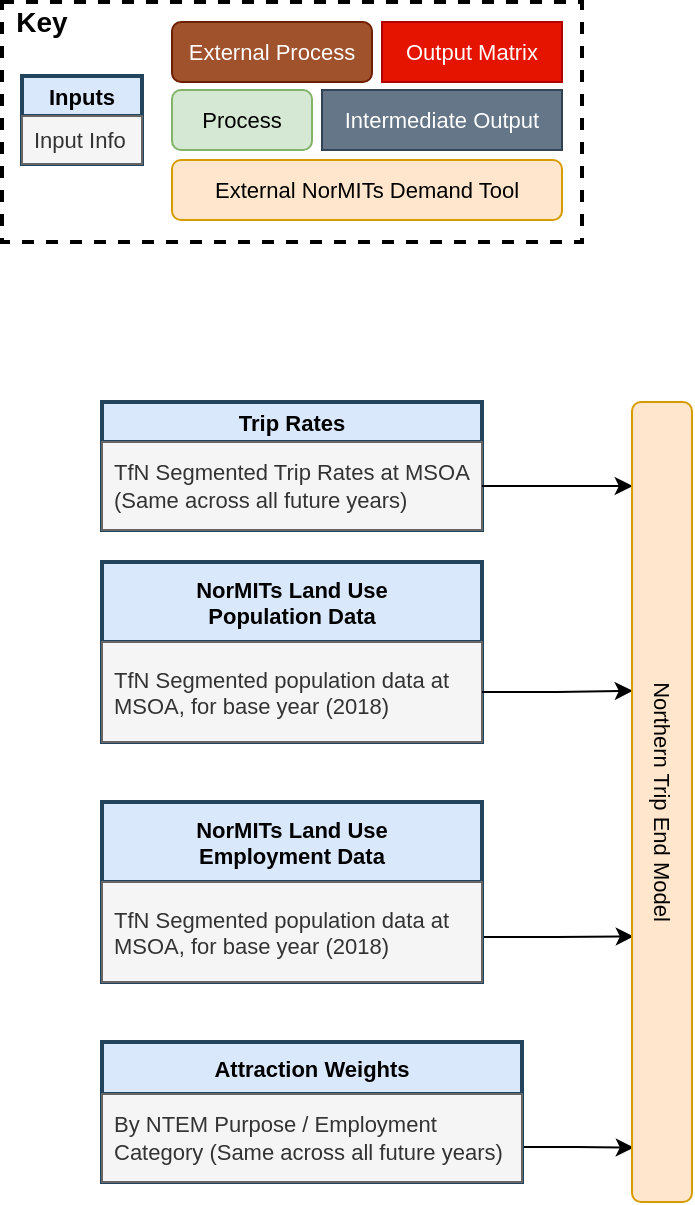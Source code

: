 <mxfile version="14.9.6" type="device" pages="4"><diagram id="RPaHVcejYE8MXnGKkP_Y" name="Shapes"><mxGraphModel dx="197" dy="600" grid="1" gridSize="10" guides="1" tooltips="1" connect="1" arrows="1" fold="1" page="1" pageScale="1" pageWidth="827" pageHeight="1169" math="0" shadow="0"><root><mxCell id="0"/><mxCell id="1" parent="0"/><mxCell id="aIYvf-twqQvfmEYlPym_-1" value="" style="group" parent="1" vertex="1" connectable="0"><mxGeometry x="880" y="40" width="290" height="120" as="geometry"/></mxCell><mxCell id="aIYvf-twqQvfmEYlPym_-2" value="" style="rounded=0;whiteSpace=wrap;html=1;dashed=1;strokeWidth=2;" parent="aIYvf-twqQvfmEYlPym_-1" vertex="1"><mxGeometry width="290" height="120" as="geometry"/></mxCell><mxCell id="aIYvf-twqQvfmEYlPym_-3" value="&lt;b style=&quot;font-size: 14px&quot;&gt;Key&lt;/b&gt;" style="text;html=1;strokeColor=none;fillColor=none;align=center;verticalAlign=middle;whiteSpace=wrap;rounded=0;dashed=1;" parent="aIYvf-twqQvfmEYlPym_-1" vertex="1"><mxGeometry width="40" height="20" as="geometry"/></mxCell><mxCell id="aIYvf-twqQvfmEYlPym_-4" value="Inputs" style="swimlane;fontStyle=1;childLayout=stackLayout;horizontal=1;startSize=20;fillColor=#dae8fc;horizontalStack=0;resizeParent=1;resizeParentMax=0;resizeLast=0;collapsible=1;marginBottom=0;rounded=0;glass=0;fontSize=11;align=center;strokeWidth=2;strokeColor=#23445D;" parent="aIYvf-twqQvfmEYlPym_-1" vertex="1"><mxGeometry x="10" y="37" width="60" height="44" as="geometry"/></mxCell><mxCell id="aIYvf-twqQvfmEYlPym_-5" value="Input Info" style="text;strokeColor=#666666;fillColor=#f5f5f5;align=left;verticalAlign=middle;spacingLeft=4;spacingRight=4;overflow=hidden;rotatable=0;points=[[0,0.5],[1,0.5]];portConstraint=eastwest;fontSize=11;whiteSpace=wrap;fontColor=#333333;" parent="aIYvf-twqQvfmEYlPym_-4" vertex="1"><mxGeometry y="20" width="60" height="24" as="geometry"/></mxCell><mxCell id="aIYvf-twqQvfmEYlPym_-6" value="&lt;font style=&quot;font-size: 11px&quot;&gt;Process&lt;/font&gt;" style="rounded=1;whiteSpace=wrap;html=1;fillColor=#d5e8d4;strokeColor=#82b366;" parent="aIYvf-twqQvfmEYlPym_-1" vertex="1"><mxGeometry x="85" y="44" width="70" height="30" as="geometry"/></mxCell><mxCell id="aIYvf-twqQvfmEYlPym_-7" value="&lt;font style=&quot;font-size: 11px&quot;&gt;External Process&lt;/font&gt;" style="rounded=1;whiteSpace=wrap;html=1;fillColor=#a0522d;strokeColor=#6D1F00;fontColor=#ffffff;" parent="aIYvf-twqQvfmEYlPym_-1" vertex="1"><mxGeometry x="85" y="10" width="100" height="30" as="geometry"/></mxCell><mxCell id="aIYvf-twqQvfmEYlPym_-8" value="Intermediate Output" style="rounded=0;whiteSpace=wrap;html=1;strokeWidth=1;fillColor=#647687;strokeColor=#314354;fontSize=11;fontColor=#ffffff;" parent="aIYvf-twqQvfmEYlPym_-1" vertex="1"><mxGeometry x="160" y="44" width="120" height="30" as="geometry"/></mxCell><mxCell id="aIYvf-twqQvfmEYlPym_-9" value="Output Matrix" style="rounded=0;whiteSpace=wrap;html=1;strokeWidth=1;fillColor=#e51400;strokeColor=#B20000;fontSize=11;fontColor=#ffffff;" parent="aIYvf-twqQvfmEYlPym_-1" vertex="1"><mxGeometry x="190" y="10" width="90" height="30" as="geometry"/></mxCell><mxCell id="aIYvf-twqQvfmEYlPym_-10" value="&lt;span style=&quot;font-size: 11px&quot;&gt;External NorMITs Demand Tool&lt;/span&gt;" style="rounded=1;whiteSpace=wrap;html=1;fillColor=#ffe6cc;strokeColor=#d79b00;" parent="aIYvf-twqQvfmEYlPym_-1" vertex="1"><mxGeometry x="85" y="79" width="195" height="30" as="geometry"/></mxCell><mxCell id="i6eBbgzLWYqjz82dUMti-1" value="Trip Rates" style="swimlane;fontStyle=1;childLayout=stackLayout;horizontal=1;startSize=20;fillColor=#dae8fc;horizontalStack=0;resizeParent=1;resizeParentMax=0;resizeLast=0;collapsible=1;marginBottom=0;rounded=0;glass=0;fontSize=11;align=center;strokeWidth=2;strokeColor=#23445D;" parent="1" vertex="1"><mxGeometry x="930" y="240" width="190" height="64" as="geometry"/></mxCell><mxCell id="i6eBbgzLWYqjz82dUMti-2" value="TfN Segmented Trip Rates at MSOA (Same across all future years)" style="text;strokeColor=#666666;fillColor=#f5f5f5;align=left;verticalAlign=middle;spacingLeft=4;spacingRight=4;overflow=hidden;rotatable=0;points=[[0,0.5],[1,0.5]];portConstraint=eastwest;fontSize=11;whiteSpace=wrap;fontColor=#333333;" parent="i6eBbgzLWYqjz82dUMti-1" vertex="1"><mxGeometry y="20" width="190" height="44" as="geometry"/></mxCell><mxCell id="i6eBbgzLWYqjz82dUMti-3" style="edgeStyle=orthogonalEdgeStyle;rounded=0;orthogonalLoop=1;jettySize=auto;html=1;exitX=1;exitY=0.75;exitDx=0;exitDy=0;entryX=0.932;entryY=0.97;entryDx=0;entryDy=0;entryPerimeter=0;" parent="1" source="i6eBbgzLWYqjz82dUMti-4" target="i6eBbgzLWYqjz82dUMti-13" edge="1"><mxGeometry relative="1" as="geometry"/></mxCell><mxCell id="i6eBbgzLWYqjz82dUMti-4" value="Attraction Weights" style="swimlane;fontStyle=1;childLayout=stackLayout;horizontal=1;startSize=26;fillColor=#dae8fc;horizontalStack=0;resizeParent=1;resizeParentMax=0;resizeLast=0;collapsible=1;marginBottom=0;rounded=0;glass=0;fontSize=11;align=center;strokeWidth=2;strokeColor=#23445D;" parent="1" vertex="1"><mxGeometry x="930" y="560" width="210" height="70" as="geometry"/></mxCell><mxCell id="i6eBbgzLWYqjz82dUMti-5" value="By NTEM Purpose / Employment Category (Same across all future years)" style="text;strokeColor=#666666;fillColor=#f5f5f5;align=left;verticalAlign=middle;spacingLeft=4;spacingRight=4;overflow=hidden;rotatable=0;points=[[0,0.5],[1,0.5]];portConstraint=eastwest;fontSize=11;whiteSpace=wrap;fontColor=#333333;" parent="i6eBbgzLWYqjz82dUMti-4" vertex="1"><mxGeometry y="26" width="210" height="44" as="geometry"/></mxCell><mxCell id="i6eBbgzLWYqjz82dUMti-6" value="NorMITs Land Use&#10;Population Data" style="swimlane;fontStyle=1;childLayout=stackLayout;horizontal=1;startSize=40;fillColor=#dae8fc;horizontalStack=0;resizeParent=1;resizeParentMax=0;resizeLast=0;collapsible=1;marginBottom=0;rounded=0;glass=0;fontSize=11;align=center;strokeWidth=2;strokeColor=#23445D;" parent="1" vertex="1"><mxGeometry x="930" y="320" width="190" height="90" as="geometry"/></mxCell><mxCell id="i6eBbgzLWYqjz82dUMti-7" value="TfN Segmented population data at &#10;MSOA, for base year (2018)" style="text;strokeColor=#666666;fillColor=#f5f5f5;align=left;verticalAlign=middle;spacingLeft=4;spacingRight=4;overflow=hidden;rotatable=0;points=[[0,0.5],[1,0.5]];portConstraint=eastwest;fontColor=#333333;fontSize=11;" parent="i6eBbgzLWYqjz82dUMti-6" vertex="1"><mxGeometry y="40" width="190" height="50" as="geometry"/></mxCell><mxCell id="i6eBbgzLWYqjz82dUMti-8" style="edgeStyle=orthogonalEdgeStyle;rounded=0;orthogonalLoop=1;jettySize=auto;html=1;exitX=1;exitY=0.75;exitDx=0;exitDy=0;entryX=0.668;entryY=0.97;entryDx=0;entryDy=0;entryPerimeter=0;" parent="1" source="i6eBbgzLWYqjz82dUMti-9" target="i6eBbgzLWYqjz82dUMti-13" edge="1"><mxGeometry relative="1" as="geometry"/></mxCell><mxCell id="i6eBbgzLWYqjz82dUMti-9" value="NorMITs Land Use&#10;Employment Data" style="swimlane;fontStyle=1;childLayout=stackLayout;horizontal=1;startSize=40;fillColor=#dae8fc;horizontalStack=0;resizeParent=1;resizeParentMax=0;resizeLast=0;collapsible=1;marginBottom=0;rounded=0;glass=0;fontSize=11;align=center;strokeWidth=2;strokeColor=#23445D;" parent="1" vertex="1"><mxGeometry x="930" y="440" width="190" height="90" as="geometry"/></mxCell><mxCell id="i6eBbgzLWYqjz82dUMti-10" value="TfN Segmented population data at &#10;MSOA, for base year (2018)" style="text;strokeColor=#666666;fillColor=#f5f5f5;align=left;verticalAlign=middle;spacingLeft=4;spacingRight=4;overflow=hidden;rotatable=0;points=[[0,0.5],[1,0.5]];portConstraint=eastwest;fontColor=#333333;fontSize=11;" parent="i6eBbgzLWYqjz82dUMti-9" vertex="1"><mxGeometry y="40" width="190" height="50" as="geometry"/></mxCell><mxCell id="i6eBbgzLWYqjz82dUMti-11" style="edgeStyle=orthogonalEdgeStyle;rounded=0;orthogonalLoop=1;jettySize=auto;html=1;exitX=1;exitY=0.5;exitDx=0;exitDy=0;entryX=0.105;entryY=0.987;entryDx=0;entryDy=0;entryPerimeter=0;" parent="1" source="i6eBbgzLWYqjz82dUMti-2" target="i6eBbgzLWYqjz82dUMti-13" edge="1"><mxGeometry relative="1" as="geometry"><mxPoint x="1190" y="282" as="targetPoint"/></mxGeometry></mxCell><mxCell id="i6eBbgzLWYqjz82dUMti-12" style="edgeStyle=orthogonalEdgeStyle;rounded=0;orthogonalLoop=1;jettySize=auto;html=1;exitX=1;exitY=0.5;exitDx=0;exitDy=0;entryX=0.361;entryY=0.987;entryDx=0;entryDy=0;entryPerimeter=0;" parent="1" source="i6eBbgzLWYqjz82dUMti-7" target="i6eBbgzLWYqjz82dUMti-13" edge="1"><mxGeometry relative="1" as="geometry"><mxPoint x="1190" y="385" as="targetPoint"/></mxGeometry></mxCell><mxCell id="i6eBbgzLWYqjz82dUMti-13" value="&lt;span style=&quot;font-size: 11px&quot;&gt;Northern Trip End Model&lt;br&gt;&lt;/span&gt;" style="rounded=1;whiteSpace=wrap;html=1;fillColor=#ffe6cc;strokeColor=#d79b00;rotation=90;" parent="1" vertex="1"><mxGeometry x="1010" y="425" width="400" height="30" as="geometry"/></mxCell></root></mxGraphModel></diagram><diagram id="D1VpO2uKACGuazlR6BrO" name="Current TMS"><mxGraphModel dx="1024" dy="600" grid="1" gridSize="10" guides="1" tooltips="1" connect="1" arrows="1" fold="1" page="1" pageScale="1" pageWidth="827" pageHeight="1169" math="0" shadow="0"><root><mxCell id="KCGez0Pr-hBmYZOwrtZy-0"/><mxCell id="KCGez0Pr-hBmYZOwrtZy-1" parent="KCGez0Pr-hBmYZOwrtZy-0"/><mxCell id="rHncFoqqz_SkxJAu5yzs-59" value="" style="rounded=0;whiteSpace=wrap;html=1;strokeWidth=5;fontSize=11;dashed=1;fillColor=none;strokeColor=#FF8000;" parent="KCGez0Pr-hBmYZOwrtZy-1" vertex="1"><mxGeometry x="290" y="120" width="680" height="340" as="geometry"/></mxCell><mxCell id="MnnN59NCL27Np7MFcbgY-5" style="edgeStyle=orthogonalEdgeStyle;rounded=0;orthogonalLoop=1;jettySize=auto;html=1;exitX=1;exitY=0.5;exitDx=0;exitDy=0;entryX=0;entryY=0.5;entryDx=0;entryDy=0;" parent="KCGez0Pr-hBmYZOwrtZy-1" source="o2tZ52stglp1dbG-N9Bi-2" target="o2tZ52stglp1dbG-N9Bi-18" edge="1"><mxGeometry relative="1" as="geometry"/></mxCell><mxCell id="o2tZ52stglp1dbG-N9Bi-2" value="Distance Skims" style="swimlane;fontStyle=1;childLayout=stackLayout;horizontal=1;startSize=40;fillColor=#dae8fc;horizontalStack=0;resizeParent=1;resizeParentMax=0;resizeLast=0;collapsible=1;marginBottom=0;rounded=0;glass=0;fontSize=11;align=center;strokeWidth=2;strokeColor=#23445D;" parent="KCGez0Pr-hBmYZOwrtZy-1" vertex="1"><mxGeometry x="40" y="1010" width="150" height="100" as="geometry"/></mxCell><mxCell id="o2tZ52stglp1dbG-N9Bi-3" value="NoHAM Distance" style="text;strokeColor=#666666;fillColor=#f5f5f5;align=left;verticalAlign=middle;spacingLeft=4;spacingRight=4;overflow=hidden;rotatable=0;points=[[0,0.5],[1,0.5]];portConstraint=eastwest;fontColor=#333333;fontSize=11;" parent="o2tZ52stglp1dbG-N9Bi-2" vertex="1"><mxGeometry y="40" width="150" height="20" as="geometry"/></mxCell><mxCell id="o2tZ52stglp1dbG-N9Bi-4" value="NoRMS Distance" style="text;strokeColor=#9673a6;fillColor=#e1d5e7;align=left;verticalAlign=middle;spacingLeft=4;spacingRight=4;overflow=hidden;rotatable=0;points=[[0,0.5],[1,0.5]];portConstraint=eastwest;fontSize=11;" parent="o2tZ52stglp1dbG-N9Bi-2" vertex="1"><mxGeometry y="60" width="150" height="20" as="geometry"/></mxCell><mxCell id="o2tZ52stglp1dbG-N9Bi-5" value="Other Cost Vectors" style="text;align=left;verticalAlign=middle;spacingLeft=4;spacingRight=4;overflow=hidden;rotatable=0;points=[[0,0.5],[1,0.5]];portConstraint=eastwest;fontSize=11;fillColor=#f5f5f5;strokeColor=#666666;fontColor=#333333;" parent="o2tZ52stglp1dbG-N9Bi-2" vertex="1"><mxGeometry y="80" width="150" height="20" as="geometry"/></mxCell><mxCell id="o2tZ52stglp1dbG-N9Bi-8" value="TfN Segmented Trip Ends" style="swimlane;fontStyle=1;childLayout=stackLayout;horizontal=1;startSize=40;fillColor=#dae8fc;horizontalStack=0;resizeParent=1;resizeParentMax=0;resizeLast=0;collapsible=1;marginBottom=0;rounded=0;glass=0;fontSize=11;align=center;strokeWidth=2;strokeColor=#23445D;" parent="KCGez0Pr-hBmYZOwrtZy-1" vertex="1"><mxGeometry x="40" y="840" width="150" height="120" as="geometry"/></mxCell><mxCell id="o2tZ52stglp1dbG-N9Bi-9" value="Model Zone Id" style="text;strokeColor=#666666;fillColor=#f5f5f5;align=left;verticalAlign=middle;spacingLeft=4;spacingRight=4;overflow=hidden;rotatable=0;points=[[0,0.5],[1,0.5]];portConstraint=eastwest;fontColor=#333333;fontSize=11;" parent="o2tZ52stglp1dbG-N9Bi-8" vertex="1"><mxGeometry y="40" width="150" height="20" as="geometry"/></mxCell><mxCell id="o2tZ52stglp1dbG-N9Bi-10" value="TfN Traveller Type" style="text;strokeColor=#9673a6;fillColor=#e1d5e7;align=left;verticalAlign=middle;spacingLeft=4;spacingRight=4;overflow=hidden;rotatable=0;points=[[0,0.5],[1,0.5]];portConstraint=eastwest;fontSize=11;" parent="o2tZ52stglp1dbG-N9Bi-8" vertex="1"><mxGeometry y="60" width="150" height="20" as="geometry"/></mxCell><mxCell id="o2tZ52stglp1dbG-N9Bi-11" value="HB/NHB Productions" style="text;align=left;verticalAlign=middle;spacingLeft=4;spacingRight=4;overflow=hidden;rotatable=0;points=[[0,0.5],[1,0.5]];portConstraint=eastwest;fontSize=11;fillColor=#f5f5f5;strokeColor=#666666;fontColor=#333333;" parent="o2tZ52stglp1dbG-N9Bi-8" vertex="1"><mxGeometry y="80" width="150" height="20" as="geometry"/></mxCell><mxCell id="o2tZ52stglp1dbG-N9Bi-12" value="HB/NHB Attractions" style="text;strokeColor=#9673a6;fillColor=#e1d5e7;align=left;verticalAlign=middle;spacingLeft=4;spacingRight=4;overflow=hidden;rotatable=0;points=[[0,0.5],[1,0.5]];portConstraint=eastwest;fontSize=11;" parent="o2tZ52stglp1dbG-N9Bi-8" vertex="1"><mxGeometry y="100" width="150" height="20" as="geometry"/></mxCell><mxCell id="MnnN59NCL27Np7MFcbgY-4" style="edgeStyle=orthogonalEdgeStyle;rounded=0;orthogonalLoop=1;jettySize=auto;html=1;exitX=1;exitY=0.5;exitDx=0;exitDy=0;entryX=0;entryY=0.5;entryDx=0;entryDy=0;" parent="KCGez0Pr-hBmYZOwrtZy-1" source="o2tZ52stglp1dbG-N9Bi-13" target="o2tZ52stglp1dbG-N9Bi-18" edge="1"><mxGeometry relative="1" as="geometry"/></mxCell><mxCell id="o2tZ52stglp1dbG-N9Bi-13" value="NTS Observed Data" style="swimlane;fontStyle=1;childLayout=stackLayout;horizontal=1;startSize=31;fillColor=#dae8fc;horizontalStack=0;resizeParent=1;resizeParentMax=0;resizeLast=0;collapsible=1;marginBottom=0;rounded=0;glass=0;fontSize=11;align=center;strokeWidth=2;strokeColor=#23445D;" parent="KCGez0Pr-hBmYZOwrtZy-1" vertex="1"><mxGeometry x="40" y="1160" width="150" height="64" as="geometry"/></mxCell><mxCell id="o2tZ52stglp1dbG-N9Bi-14" value="Trip Length Bands &#10;by various segmentations" style="text;strokeColor=#666666;fillColor=#f5f5f5;align=left;verticalAlign=middle;spacingLeft=4;spacingRight=4;overflow=hidden;rotatable=0;points=[[0,0.5],[1,0.5]];portConstraint=eastwest;fontColor=#333333;fontSize=11;" parent="o2tZ52stglp1dbG-N9Bi-13" vertex="1"><mxGeometry y="31" width="150" height="33" as="geometry"/></mxCell><mxCell id="MnnN59NCL27Np7MFcbgY-0" style="edgeStyle=orthogonalEdgeStyle;rounded=0;orthogonalLoop=1;jettySize=auto;html=1;exitX=0.5;exitY=1;exitDx=0;exitDy=0;entryX=0;entryY=0.5;entryDx=0;entryDy=0;" parent="KCGez0Pr-hBmYZOwrtZy-1" source="o2tZ52stglp1dbG-N9Bi-18" target="o2tZ52stglp1dbG-N9Bi-19" edge="1"><mxGeometry relative="1" as="geometry"/></mxCell><mxCell id="MnnN59NCL27Np7MFcbgY-7" style="edgeStyle=orthogonalEdgeStyle;rounded=0;orthogonalLoop=1;jettySize=auto;html=1;exitX=1;exitY=0.5;exitDx=0;exitDy=0;" parent="KCGez0Pr-hBmYZOwrtZy-1" source="o2tZ52stglp1dbG-N9Bi-18" target="o2tZ52stglp1dbG-N9Bi-21" edge="1"><mxGeometry relative="1" as="geometry"/></mxCell><mxCell id="o2tZ52stglp1dbG-N9Bi-18" value="External Model" style="rounded=1;whiteSpace=wrap;html=1;fillColor=#ffe6cc;strokeColor=#d79b00;" parent="KCGez0Pr-hBmYZOwrtZy-1" vertex="1"><mxGeometry x="270" y="990" width="120" height="60" as="geometry"/></mxCell><mxCell id="MnnN59NCL27Np7MFcbgY-24" style="edgeStyle=orthogonalEdgeStyle;rounded=0;orthogonalLoop=1;jettySize=auto;html=1;exitX=1;exitY=0.5;exitDx=0;exitDy=0;entryX=0;entryY=0.5;entryDx=0;entryDy=0;" parent="KCGez0Pr-hBmYZOwrtZy-1" source="o2tZ52stglp1dbG-N9Bi-19" target="MnnN59NCL27Np7MFcbgY-8" edge="1"><mxGeometry relative="1" as="geometry"/></mxCell><mxCell id="o2tZ52stglp1dbG-N9Bi-19" value="E-E, I-E, E-I 24hr HB &amp;amp; NHB PA" style="rounded=0;whiteSpace=wrap;html=1;strokeWidth=1;fillColor=#647687;strokeColor=#314354;fontSize=11;fontColor=#ffffff;" parent="KCGez0Pr-hBmYZOwrtZy-1" vertex="1"><mxGeometry x="760" y="1129" width="130" height="40" as="geometry"/></mxCell><mxCell id="MnnN59NCL27Np7MFcbgY-1" style="edgeStyle=orthogonalEdgeStyle;rounded=0;orthogonalLoop=1;jettySize=auto;html=1;exitX=1;exitY=0.5;exitDx=0;exitDy=0;entryX=0;entryY=0.5;entryDx=0;entryDy=0;" parent="KCGez0Pr-hBmYZOwrtZy-1" source="o2tZ52stglp1dbG-N9Bi-21" target="o2tZ52stglp1dbG-N9Bi-23" edge="1"><mxGeometry relative="1" as="geometry"/></mxCell><mxCell id="o2tZ52stglp1dbG-N9Bi-21" value="I-I Trip Ends" style="rounded=0;whiteSpace=wrap;html=1;strokeWidth=1;fillColor=#647687;strokeColor=#314354;fontSize=11;fontColor=#ffffff;" parent="KCGez0Pr-hBmYZOwrtZy-1" vertex="1"><mxGeometry x="450" y="1000" width="85" height="40" as="geometry"/></mxCell><mxCell id="MnnN59NCL27Np7MFcbgY-17" style="edgeStyle=orthogonalEdgeStyle;rounded=0;orthogonalLoop=1;jettySize=auto;html=1;exitX=1;exitY=0.5;exitDx=0;exitDy=0;entryX=0;entryY=0.5;entryDx=0;entryDy=0;" parent="KCGez0Pr-hBmYZOwrtZy-1" source="o2tZ52stglp1dbG-N9Bi-23" target="MnnN59NCL27Np7MFcbgY-14" edge="1"><mxGeometry relative="1" as="geometry"/></mxCell><mxCell id="MnnN59NCL27Np7MFcbgY-18" style="edgeStyle=orthogonalEdgeStyle;rounded=0;orthogonalLoop=1;jettySize=auto;html=1;exitX=1;exitY=0.5;exitDx=0;exitDy=0;entryX=0;entryY=0.5;entryDx=0;entryDy=0;" parent="KCGez0Pr-hBmYZOwrtZy-1" source="o2tZ52stglp1dbG-N9Bi-23" target="MnnN59NCL27Np7MFcbgY-16" edge="1"><mxGeometry relative="1" as="geometry"/></mxCell><UserObject label="Distribution Model" link="data:page/id,x1cyPj1IQkcst0176-7F" id="o2tZ52stglp1dbG-N9Bi-23"><mxCell style="rounded=1;whiteSpace=wrap;html=1;fillColor=#ffe6cc;strokeColor=#d79b00;" parent="KCGez0Pr-hBmYZOwrtZy-1" vertex="1"><mxGeometry x="590" y="990" width="120" height="60" as="geometry"/></mxCell></UserObject><mxCell id="MnnN59NCL27Np7MFcbgY-2" style="edgeStyle=orthogonalEdgeStyle;rounded=0;orthogonalLoop=1;jettySize=auto;html=1;exitX=1;exitY=0.5;exitDx=0;exitDy=0;entryX=0;entryY=0.5;entryDx=0;entryDy=0;" parent="KCGez0Pr-hBmYZOwrtZy-1" source="o2tZ52stglp1dbG-N9Bi-10" target="o2tZ52stglp1dbG-N9Bi-18" edge="1"><mxGeometry relative="1" as="geometry"/></mxCell><mxCell id="MnnN59NCL27Np7MFcbgY-27" value="" style="edgeStyle=orthogonalEdgeStyle;rounded=0;orthogonalLoop=1;jettySize=auto;html=1;" parent="KCGez0Pr-hBmYZOwrtZy-1" source="MnnN59NCL27Np7MFcbgY-8" target="MnnN59NCL27Np7MFcbgY-25" edge="1"><mxGeometry relative="1" as="geometry"/></mxCell><mxCell id="MnnN59NCL27Np7MFcbgY-8" value="GB 24hr HB PA Matrices" style="rounded=0;whiteSpace=wrap;html=1;strokeWidth=1;fillColor=#647687;strokeColor=#314354;fontSize=11;fontColor=#ffffff;" parent="KCGez0Pr-hBmYZOwrtZy-1" vertex="1"><mxGeometry x="950" y="1080" width="130" height="40" as="geometry"/></mxCell><mxCell id="MnnN59NCL27Np7MFcbgY-41" style="edgeStyle=orthogonalEdgeStyle;rounded=0;orthogonalLoop=1;jettySize=auto;html=1;exitX=1;exitY=0.5;exitDx=0;exitDy=0;entryX=0;entryY=0.5;entryDx=0;entryDy=0;" parent="KCGez0Pr-hBmYZOwrtZy-1" source="MnnN59NCL27Np7MFcbgY-9" target="MnnN59NCL27Np7MFcbgY-35" edge="1"><mxGeometry relative="1" as="geometry"/></mxCell><mxCell id="sgg9F8801au1wm7EaqgG-5" style="edgeStyle=orthogonalEdgeStyle;rounded=0;orthogonalLoop=1;jettySize=auto;html=1;exitX=1;exitY=0.5;exitDx=0;exitDy=0;entryX=0;entryY=0.5;entryDx=0;entryDy=0;" parent="KCGez0Pr-hBmYZOwrtZy-1" source="MnnN59NCL27Np7MFcbgY-9" target="MnnN59NCL27Np7MFcbgY-36" edge="1"><mxGeometry relative="1" as="geometry"/></mxCell><mxCell id="MnnN59NCL27Np7MFcbgY-9" value="TP NHB OD Matrices, NTEM Purposes" style="rounded=0;whiteSpace=wrap;html=1;strokeWidth=1;fillColor=#e51400;strokeColor=#B20000;fontSize=11;fontColor=#ffffff;" parent="KCGez0Pr-hBmYZOwrtZy-1" vertex="1"><mxGeometry x="1600" y="950" width="130" height="40" as="geometry"/></mxCell><mxCell id="MnnN59NCL27Np7MFcbgY-21" style="edgeStyle=orthogonalEdgeStyle;rounded=0;orthogonalLoop=1;jettySize=auto;html=1;exitX=1;exitY=0.5;exitDx=0;exitDy=0;entryX=0;entryY=0.5;entryDx=0;entryDy=0;" parent="KCGez0Pr-hBmYZOwrtZy-1" source="MnnN59NCL27Np7MFcbgY-14" target="MnnN59NCL27Np7MFcbgY-9" edge="1"><mxGeometry relative="1" as="geometry"/></mxCell><mxCell id="MnnN59NCL27Np7MFcbgY-14" value="I-I TP NHB PA Matrices" style="rounded=0;whiteSpace=wrap;html=1;strokeWidth=1;fillColor=#647687;strokeColor=#314354;fontSize=11;fontColor=#ffffff;" parent="KCGez0Pr-hBmYZOwrtZy-1" vertex="1"><mxGeometry x="760" y="950" width="130" height="40" as="geometry"/></mxCell><mxCell id="MnnN59NCL27Np7MFcbgY-23" style="edgeStyle=orthogonalEdgeStyle;rounded=0;orthogonalLoop=1;jettySize=auto;html=1;exitX=1;exitY=0.5;exitDx=0;exitDy=0;entryX=0;entryY=0.5;entryDx=0;entryDy=0;" parent="KCGez0Pr-hBmYZOwrtZy-1" source="MnnN59NCL27Np7MFcbgY-16" target="MnnN59NCL27Np7MFcbgY-8" edge="1"><mxGeometry relative="1" as="geometry"/></mxCell><mxCell id="MnnN59NCL27Np7MFcbgY-16" value="I-I 24hr HB PA Matrices" style="rounded=0;whiteSpace=wrap;html=1;strokeWidth=1;fillColor=#647687;strokeColor=#314354;fontSize=11;fontColor=#ffffff;" parent="KCGez0Pr-hBmYZOwrtZy-1" vertex="1"><mxGeometry x="760" y="1040" width="130" height="40" as="geometry"/></mxCell><mxCell id="MnnN59NCL27Np7MFcbgY-30" value="" style="edgeStyle=orthogonalEdgeStyle;rounded=0;orthogonalLoop=1;jettySize=auto;html=1;" parent="KCGez0Pr-hBmYZOwrtZy-1" source="MnnN59NCL27Np7MFcbgY-25" target="MnnN59NCL27Np7MFcbgY-28" edge="1"><mxGeometry relative="1" as="geometry"/></mxCell><UserObject label="TP Infill" id="MnnN59NCL27Np7MFcbgY-25"><mxCell style="rounded=1;whiteSpace=wrap;html=1;fillColor=#ffe6cc;strokeColor=#d79b00;" parent="KCGez0Pr-hBmYZOwrtZy-1" vertex="1"><mxGeometry x="1120" y="1084.5" width="90" height="31" as="geometry"/></mxCell></UserObject><mxCell id="MnnN59NCL27Np7MFcbgY-26" style="edgeStyle=orthogonalEdgeStyle;rounded=0;orthogonalLoop=1;jettySize=auto;html=1;exitX=1;exitY=0.5;exitDx=0;exitDy=0;entryX=0.5;entryY=0;entryDx=0;entryDy=0;" parent="KCGez0Pr-hBmYZOwrtZy-1" source="o2tZ52stglp1dbG-N9Bi-10" target="MnnN59NCL27Np7MFcbgY-25" edge="1"><mxGeometry relative="1" as="geometry"/></mxCell><mxCell id="MnnN59NCL27Np7MFcbgY-33" value="" style="edgeStyle=orthogonalEdgeStyle;rounded=0;orthogonalLoop=1;jettySize=auto;html=1;" parent="KCGez0Pr-hBmYZOwrtZy-1" source="MnnN59NCL27Np7MFcbgY-28" target="MnnN59NCL27Np7MFcbgY-31" edge="1"><mxGeometry relative="1" as="geometry"/></mxCell><mxCell id="MnnN59NCL27Np7MFcbgY-28" value="GB TP HB PA Matrices" style="rounded=0;whiteSpace=wrap;html=1;strokeWidth=1;fillColor=#647687;strokeColor=#314354;fontSize=11;fontColor=#ffffff;" parent="KCGez0Pr-hBmYZOwrtZy-1" vertex="1"><mxGeometry x="1270" y="1080" width="130" height="40" as="geometry"/></mxCell><mxCell id="MnnN59NCL27Np7MFcbgY-34" value="" style="edgeStyle=orthogonalEdgeStyle;rounded=0;orthogonalLoop=1;jettySize=auto;html=1;" parent="KCGez0Pr-hBmYZOwrtZy-1" source="MnnN59NCL27Np7MFcbgY-31" target="MnnN59NCL27Np7MFcbgY-32" edge="1"><mxGeometry relative="1" as="geometry"/></mxCell><UserObject label="PA to OD" id="MnnN59NCL27Np7MFcbgY-31"><mxCell style="rounded=1;whiteSpace=wrap;html=1;fillColor=#ffe6cc;strokeColor=#d79b00;" parent="KCGez0Pr-hBmYZOwrtZy-1" vertex="1"><mxGeometry x="1460" y="1084.5" width="90" height="31" as="geometry"/></mxCell></UserObject><mxCell id="MnnN59NCL27Np7MFcbgY-42" style="edgeStyle=orthogonalEdgeStyle;rounded=0;orthogonalLoop=1;jettySize=auto;html=1;exitX=1;exitY=0.5;exitDx=0;exitDy=0;entryX=0;entryY=0.5;entryDx=0;entryDy=0;" parent="KCGez0Pr-hBmYZOwrtZy-1" source="MnnN59NCL27Np7MFcbgY-32" target="MnnN59NCL27Np7MFcbgY-35" edge="1"><mxGeometry relative="1" as="geometry"/></mxCell><mxCell id="sgg9F8801au1wm7EaqgG-4" style="edgeStyle=orthogonalEdgeStyle;rounded=0;orthogonalLoop=1;jettySize=auto;html=1;exitX=1;exitY=0.5;exitDx=0;exitDy=0;entryX=0;entryY=0.5;entryDx=0;entryDy=0;" parent="KCGez0Pr-hBmYZOwrtZy-1" source="MnnN59NCL27Np7MFcbgY-32" target="MnnN59NCL27Np7MFcbgY-36" edge="1"><mxGeometry relative="1" as="geometry"/></mxCell><mxCell id="MnnN59NCL27Np7MFcbgY-32" value="GB TP HB OD Matrices, NTEM Purposes" style="rounded=0;whiteSpace=wrap;html=1;strokeWidth=1;fillColor=#e51400;strokeColor=#B20000;fontSize=11;fontColor=#ffffff;" parent="KCGez0Pr-hBmYZOwrtZy-1" vertex="1"><mxGeometry x="1600" y="1080" width="130" height="40" as="geometry"/></mxCell><mxCell id="sgg9F8801au1wm7EaqgG-2" style="edgeStyle=orthogonalEdgeStyle;rounded=0;orthogonalLoop=1;jettySize=auto;html=1;exitX=1;exitY=0.5;exitDx=0;exitDy=0;entryX=0;entryY=0.5;entryDx=0;entryDy=0;" parent="KCGez0Pr-hBmYZOwrtZy-1" source="MnnN59NCL27Np7MFcbgY-35" target="sgg9F8801au1wm7EaqgG-0" edge="1"><mxGeometry relative="1" as="geometry"/></mxCell><mxCell id="MnnN59NCL27Np7MFcbgY-35" value="Segment Aggregation" style="rounded=1;whiteSpace=wrap;html=1;fillColor=#ffe6cc;strokeColor=#d79b00;" parent="KCGez0Pr-hBmYZOwrtZy-1" vertex="1"><mxGeometry x="1800" y="1040" width="120" height="60" as="geometry"/></mxCell><mxCell id="sgg9F8801au1wm7EaqgG-9" style="edgeStyle=orthogonalEdgeStyle;rounded=0;orthogonalLoop=1;jettySize=auto;html=1;exitX=1;exitY=0.5;exitDx=0;exitDy=0;entryX=0;entryY=0.5;entryDx=0;entryDy=0;" parent="KCGez0Pr-hBmYZOwrtZy-1" source="MnnN59NCL27Np7MFcbgY-36" target="sgg9F8801au1wm7EaqgG-3" edge="1"><mxGeometry relative="1" as="geometry"/></mxCell><mxCell id="MnnN59NCL27Np7MFcbgY-36" value="NorMITs Fusion" style="rounded=1;whiteSpace=wrap;html=1;fillColor=#ffe6cc;strokeColor=#d79b00;" parent="KCGez0Pr-hBmYZOwrtZy-1" vertex="1"><mxGeometry x="1800" y="960" width="120" height="60" as="geometry"/></mxCell><mxCell id="sgg9F8801au1wm7EaqgG-8" style="edgeStyle=orthogonalEdgeStyle;rounded=0;orthogonalLoop=1;jettySize=auto;html=1;exitX=1;exitY=0.5;exitDx=0;exitDy=0;entryX=0;entryY=0.5;entryDx=0;entryDy=0;" parent="KCGez0Pr-hBmYZOwrtZy-1" source="MnnN59NCL27Np7MFcbgY-37" target="sgg9F8801au1wm7EaqgG-7" edge="1"><mxGeometry relative="1" as="geometry"/></mxCell><mxCell id="MnnN59NCL27Np7MFcbgY-37" value="Conversion to Vehicles" style="rounded=1;whiteSpace=wrap;html=1;fillColor=#ffe6cc;strokeColor=#d79b00;" parent="KCGez0Pr-hBmYZOwrtZy-1" vertex="1"><mxGeometry x="2140" y="1040" width="120" height="60" as="geometry"/></mxCell><mxCell id="sgg9F8801au1wm7EaqgG-6" style="edgeStyle=orthogonalEdgeStyle;rounded=0;orthogonalLoop=1;jettySize=auto;html=1;exitX=1;exitY=0.5;exitDx=0;exitDy=0;entryX=0;entryY=0.5;entryDx=0;entryDy=0;" parent="KCGez0Pr-hBmYZOwrtZy-1" source="sgg9F8801au1wm7EaqgG-0" target="MnnN59NCL27Np7MFcbgY-37" edge="1"><mxGeometry relative="1" as="geometry"/></mxCell><mxCell id="sgg9F8801au1wm7EaqgG-0" value="GB TP OD Matrices, Model User Class" style="rounded=0;whiteSpace=wrap;html=1;strokeWidth=1;fillColor=#e51400;strokeColor=#B20000;fontSize=11;fontColor=#ffffff;" parent="KCGez0Pr-hBmYZOwrtZy-1" vertex="1"><mxGeometry x="1970" y="1050" width="130" height="40" as="geometry"/></mxCell><mxCell id="sgg9F8801au1wm7EaqgG-3" value="GB TP Fusion OD Matrices, Model User Class" style="rounded=0;whiteSpace=wrap;html=1;strokeWidth=1;fillColor=#e51400;strokeColor=#B20000;fontSize=11;fontColor=#ffffff;" parent="KCGez0Pr-hBmYZOwrtZy-1" vertex="1"><mxGeometry x="1970" y="970" width="130" height="40" as="geometry"/></mxCell><mxCell id="sgg9F8801au1wm7EaqgG-7" value="GB TP OD PCU Matrices, Model User Class" style="rounded=0;whiteSpace=wrap;html=1;strokeWidth=1;fillColor=#e51400;strokeColor=#B20000;fontSize=11;fontColor=#ffffff;" parent="KCGez0Pr-hBmYZOwrtZy-1" vertex="1"><mxGeometry x="2300" y="1050" width="130" height="40" as="geometry"/></mxCell><mxCell id="rHncFoqqz_SkxJAu5yzs-0" style="edgeStyle=orthogonalEdgeStyle;rounded=1;orthogonalLoop=1;jettySize=auto;html=1;exitX=1;exitY=0.25;exitDx=0;exitDy=0;entryX=0.095;entryY=0.979;entryDx=0;entryDy=0;entryPerimeter=0;" parent="KCGez0Pr-hBmYZOwrtZy-1" source="HGXWvzKJVadP9E3XgRHI-16" target="HGXWvzKJVadP9E3XgRHI-22" edge="1"><mxGeometry relative="1" as="geometry"/></mxCell><mxCell id="rHncFoqqz_SkxJAu5yzs-28" style="edgeStyle=orthogonalEdgeStyle;rounded=1;jumpStyle=arc;orthogonalLoop=1;jettySize=auto;html=1;exitX=1;exitY=0.25;exitDx=0;exitDy=0;entryX=0;entryY=0.5;entryDx=0;entryDy=0;" parent="KCGez0Pr-hBmYZOwrtZy-1" source="HGXWvzKJVadP9E3XgRHI-16" target="rHncFoqqz_SkxJAu5yzs-21" edge="1"><mxGeometry relative="1" as="geometry"/></mxCell><mxCell id="HGXWvzKJVadP9E3XgRHI-16" value="TfN Segmented Trip Ends" style="swimlane;fontStyle=1;childLayout=stackLayout;horizontal=1;startSize=40;fillColor=#dae8fc;horizontalStack=0;resizeParent=1;resizeParentMax=0;resizeLast=0;collapsible=1;marginBottom=0;rounded=0;glass=0;fontSize=11;align=center;strokeWidth=2;strokeColor=#23445D;" parent="KCGez0Pr-hBmYZOwrtZy-1" vertex="1"><mxGeometry x="113" y="120" width="160" height="120" as="geometry"/></mxCell><mxCell id="HGXWvzKJVadP9E3XgRHI-17" value="Model Zone Id" style="text;strokeColor=#666666;fillColor=#f5f5f5;align=left;verticalAlign=middle;spacingLeft=4;spacingRight=4;overflow=hidden;rotatable=0;points=[[0,0.5],[1,0.5]];portConstraint=eastwest;fontColor=#333333;fontSize=11;" parent="HGXWvzKJVadP9E3XgRHI-16" vertex="1"><mxGeometry y="40" width="160" height="20" as="geometry"/></mxCell><mxCell id="HGXWvzKJVadP9E3XgRHI-18" value="TfN Traveller Type" style="text;strokeColor=#9673a6;fillColor=#e1d5e7;align=left;verticalAlign=middle;spacingLeft=4;spacingRight=4;overflow=hidden;rotatable=0;points=[[0,0.5],[1,0.5]];portConstraint=eastwest;fontSize=11;" parent="HGXWvzKJVadP9E3XgRHI-16" vertex="1"><mxGeometry y="60" width="160" height="20" as="geometry"/></mxCell><mxCell id="HGXWvzKJVadP9E3XgRHI-19" value="HB/NHB Productions" style="text;align=left;verticalAlign=middle;spacingLeft=4;spacingRight=4;overflow=hidden;rotatable=0;points=[[0,0.5],[1,0.5]];portConstraint=eastwest;fontSize=11;fillColor=#f5f5f5;strokeColor=#666666;fontColor=#333333;" parent="HGXWvzKJVadP9E3XgRHI-16" vertex="1"><mxGeometry y="80" width="160" height="20" as="geometry"/></mxCell><mxCell id="HGXWvzKJVadP9E3XgRHI-20" value="HB/NHB Attractions" style="text;strokeColor=#9673a6;fillColor=#e1d5e7;align=left;verticalAlign=middle;spacingLeft=4;spacingRight=4;overflow=hidden;rotatable=0;points=[[0,0.5],[1,0.5]];portConstraint=eastwest;fontSize=11;" parent="HGXWvzKJVadP9E3XgRHI-16" vertex="1"><mxGeometry y="100" width="160" height="20" as="geometry"/></mxCell><mxCell id="rHncFoqqz_SkxJAu5yzs-1" style="edgeStyle=orthogonalEdgeStyle;rounded=0;orthogonalLoop=1;jettySize=auto;html=1;exitX=1;exitY=0.25;exitDx=0;exitDy=0;entryX=0.328;entryY=0.979;entryDx=0;entryDy=0;entryPerimeter=0;" parent="KCGez0Pr-hBmYZOwrtZy-1" source="HGXWvzKJVadP9E3XgRHI-23" target="HGXWvzKJVadP9E3XgRHI-22" edge="1"><mxGeometry relative="1" as="geometry"/></mxCell><mxCell id="suW8iVllrfwVbctKBrcA-0" style="edgeStyle=orthogonalEdgeStyle;rounded=1;jumpStyle=arc;orthogonalLoop=1;jettySize=auto;html=1;exitX=1;exitY=0.25;exitDx=0;exitDy=0;entryX=0;entryY=0.5;entryDx=0;entryDy=0;" parent="KCGez0Pr-hBmYZOwrtZy-1" source="HGXWvzKJVadP9E3XgRHI-23" target="rHncFoqqz_SkxJAu5yzs-8" edge="1"><mxGeometry relative="1" as="geometry"><Array as="points"><mxPoint x="280" y="285"/><mxPoint x="280" y="180"/><mxPoint x="486" y="180"/></Array></mxGeometry></mxCell><mxCell id="HGXWvzKJVadP9E3XgRHI-23" value="Distance Skims" style="swimlane;fontStyle=1;childLayout=stackLayout;horizontal=1;startSize=40;fillColor=#dae8fc;horizontalStack=0;resizeParent=1;resizeParentMax=0;resizeLast=0;collapsible=1;marginBottom=0;rounded=0;glass=0;fontSize=11;align=center;strokeWidth=2;strokeColor=#23445D;" parent="KCGez0Pr-hBmYZOwrtZy-1" vertex="1"><mxGeometry x="113" y="260" width="160" height="100" as="geometry"/></mxCell><mxCell id="HGXWvzKJVadP9E3XgRHI-24" value="NoHAM Distance" style="text;strokeColor=#666666;fillColor=#f5f5f5;align=left;verticalAlign=middle;spacingLeft=4;spacingRight=4;overflow=hidden;rotatable=0;points=[[0,0.5],[1,0.5]];portConstraint=eastwest;fontColor=#333333;fontSize=11;" parent="HGXWvzKJVadP9E3XgRHI-23" vertex="1"><mxGeometry y="40" width="160" height="20" as="geometry"/></mxCell><mxCell id="HGXWvzKJVadP9E3XgRHI-25" value="NoRMS Distance" style="text;strokeColor=#9673a6;fillColor=#e1d5e7;align=left;verticalAlign=middle;spacingLeft=4;spacingRight=4;overflow=hidden;rotatable=0;points=[[0,0.5],[1,0.5]];portConstraint=eastwest;fontSize=11;" parent="HGXWvzKJVadP9E3XgRHI-23" vertex="1"><mxGeometry y="60" width="160" height="20" as="geometry"/></mxCell><mxCell id="HGXWvzKJVadP9E3XgRHI-26" value="Other Cost Vectors" style="text;align=left;verticalAlign=middle;spacingLeft=4;spacingRight=4;overflow=hidden;rotatable=0;points=[[0,0.5],[1,0.5]];portConstraint=eastwest;fontSize=11;fillColor=#f5f5f5;strokeColor=#666666;fontColor=#333333;" parent="HGXWvzKJVadP9E3XgRHI-23" vertex="1"><mxGeometry y="80" width="160" height="20" as="geometry"/></mxCell><mxCell id="rHncFoqqz_SkxJAu5yzs-2" style="edgeStyle=orthogonalEdgeStyle;rounded=0;orthogonalLoop=1;jettySize=auto;html=1;exitX=1;exitY=0.25;exitDx=0;exitDy=0;entryX=0.799;entryY=0.958;entryDx=0;entryDy=0;entryPerimeter=0;" parent="KCGez0Pr-hBmYZOwrtZy-1" source="HGXWvzKJVadP9E3XgRHI-27" target="HGXWvzKJVadP9E3XgRHI-22" edge="1"><mxGeometry relative="1" as="geometry"/></mxCell><mxCell id="HGXWvzKJVadP9E3XgRHI-27" value="NTS Observed Data" style="swimlane;fontStyle=1;childLayout=stackLayout;horizontal=1;startSize=20;fillColor=#dae8fc;horizontalStack=0;resizeParent=1;resizeParentMax=0;resizeLast=0;collapsible=1;marginBottom=0;rounded=0;glass=0;fontSize=11;align=center;strokeWidth=2;strokeColor=#23445D;" parent="KCGez0Pr-hBmYZOwrtZy-1" vertex="1"><mxGeometry x="113" y="380" width="160" height="53" as="geometry"/></mxCell><mxCell id="HGXWvzKJVadP9E3XgRHI-28" value="Trip Length Bands &#10;by various segmentations" style="text;strokeColor=#666666;fillColor=#f5f5f5;align=left;verticalAlign=middle;spacingLeft=4;spacingRight=4;overflow=hidden;rotatable=0;points=[[0,0.5],[1,0.5]];portConstraint=eastwest;fontColor=#333333;fontSize=11;" parent="HGXWvzKJVadP9E3XgRHI-27" vertex="1"><mxGeometry y="20" width="160" height="33" as="geometry"/></mxCell><mxCell id="rHncFoqqz_SkxJAu5yzs-7" style="edgeStyle=orthogonalEdgeStyle;rounded=0;orthogonalLoop=1;jettySize=auto;html=1;exitX=0.25;exitY=0;exitDx=0;exitDy=0;entryX=0;entryY=0.5;entryDx=0;entryDy=0;" parent="KCGez0Pr-hBmYZOwrtZy-1" source="HGXWvzKJVadP9E3XgRHI-22" target="rHncFoqqz_SkxJAu5yzs-3" edge="1"><mxGeometry relative="1" as="geometry"/></mxCell><mxCell id="HGXWvzKJVadP9E3XgRHI-22" value="&lt;font style=&quot;font-size: 11px&quot;&gt;&lt;b&gt;External Model&lt;/b&gt;&lt;/font&gt;" style="rounded=1;whiteSpace=wrap;html=1;fillColor=#d5e8d4;strokeColor=#82b366;rotation=90;" parent="KCGez0Pr-hBmYZOwrtZy-1" vertex="1"><mxGeometry x="217.5" y="312.5" width="230" height="25" as="geometry"/></mxCell><mxCell id="rHncFoqqz_SkxJAu5yzs-9" style="edgeStyle=orthogonalEdgeStyle;rounded=0;orthogonalLoop=1;jettySize=auto;html=1;exitX=1;exitY=0.5;exitDx=0;exitDy=0;entryX=0.5;entryY=1;entryDx=0;entryDy=0;" parent="KCGez0Pr-hBmYZOwrtZy-1" source="rHncFoqqz_SkxJAu5yzs-3" target="rHncFoqqz_SkxJAu5yzs-8" edge="1"><mxGeometry relative="1" as="geometry"/></mxCell><mxCell id="rHncFoqqz_SkxJAu5yzs-3" value="Internal Only (I-I) Trip Ends" style="rounded=0;whiteSpace=wrap;html=1;strokeWidth=1;fillColor=#647687;strokeColor=#314354;fontSize=11;fontColor=#ffffff;" parent="KCGez0Pr-hBmYZOwrtZy-1" vertex="1"><mxGeometry x="361" y="247" width="90" height="40" as="geometry"/></mxCell><mxCell id="rHncFoqqz_SkxJAu5yzs-17" style="edgeStyle=orthogonalEdgeStyle;rounded=1;jumpStyle=arc;orthogonalLoop=1;jettySize=auto;html=1;exitX=1;exitY=0.5;exitDx=0;exitDy=0;entryX=0;entryY=0.5;entryDx=0;entryDy=0;" parent="KCGez0Pr-hBmYZOwrtZy-1" source="rHncFoqqz_SkxJAu5yzs-4" target="rHncFoqqz_SkxJAu5yzs-15" edge="1"><mxGeometry relative="1" as="geometry"/></mxCell><mxCell id="rHncFoqqz_SkxJAu5yzs-20" style="edgeStyle=orthogonalEdgeStyle;rounded=1;jumpStyle=arc;orthogonalLoop=1;jettySize=auto;html=1;exitX=1;exitY=0.5;exitDx=0;exitDy=0;entryX=0;entryY=0.5;entryDx=0;entryDy=0;" parent="KCGez0Pr-hBmYZOwrtZy-1" source="rHncFoqqz_SkxJAu5yzs-4" target="rHncFoqqz_SkxJAu5yzs-16" edge="1"><mxGeometry relative="1" as="geometry"/></mxCell><mxCell id="rHncFoqqz_SkxJAu5yzs-4" value="External (E-E, I-E, E-I) 24hr HB &amp;amp; NHB PA" style="rounded=0;whiteSpace=wrap;html=1;strokeWidth=1;fillColor=#647687;strokeColor=#314354;fontSize=11;fontColor=#ffffff;" parent="KCGez0Pr-hBmYZOwrtZy-1" vertex="1"><mxGeometry x="541" y="305" width="120" height="40" as="geometry"/></mxCell><mxCell id="rHncFoqqz_SkxJAu5yzs-12" style="edgeStyle=orthogonalEdgeStyle;rounded=1;orthogonalLoop=1;jettySize=auto;html=1;exitX=0.5;exitY=0;exitDx=0;exitDy=0;entryX=0;entryY=0.5;entryDx=0;entryDy=0;" parent="KCGez0Pr-hBmYZOwrtZy-1" source="rHncFoqqz_SkxJAu5yzs-8" target="rHncFoqqz_SkxJAu5yzs-10" edge="1"><mxGeometry relative="1" as="geometry"><Array as="points"><mxPoint x="521" y="267"/><mxPoint x="521" y="260"/></Array></mxGeometry></mxCell><mxCell id="rHncFoqqz_SkxJAu5yzs-13" style="edgeStyle=orthogonalEdgeStyle;rounded=1;orthogonalLoop=1;jettySize=auto;html=1;exitX=0.5;exitY=0;exitDx=0;exitDy=0;entryX=0;entryY=0.5;entryDx=0;entryDy=0;jumpStyle=arc;" parent="KCGez0Pr-hBmYZOwrtZy-1" source="rHncFoqqz_SkxJAu5yzs-8" target="rHncFoqqz_SkxJAu5yzs-11" edge="1"><mxGeometry relative="1" as="geometry"><Array as="points"><mxPoint x="521" y="267"/><mxPoint x="521" y="400"/></Array></mxGeometry></mxCell><mxCell id="rHncFoqqz_SkxJAu5yzs-8" value="&lt;font style=&quot;font-size: 11px&quot;&gt;&lt;b&gt;Distribution Model&lt;/b&gt;&lt;/font&gt;" style="rounded=1;whiteSpace=wrap;html=1;fillColor=#d5e8d4;strokeColor=#82b366;rotation=90;" parent="KCGez0Pr-hBmYZOwrtZy-1" vertex="1"><mxGeometry x="441" y="247" width="90" height="40" as="geometry"/></mxCell><mxCell id="rHncFoqqz_SkxJAu5yzs-18" value="" style="edgeStyle=orthogonalEdgeStyle;rounded=0;jumpStyle=arc;orthogonalLoop=1;jettySize=auto;html=1;" parent="KCGez0Pr-hBmYZOwrtZy-1" source="rHncFoqqz_SkxJAu5yzs-10" target="rHncFoqqz_SkxJAu5yzs-15" edge="1"><mxGeometry relative="1" as="geometry"/></mxCell><mxCell id="rHncFoqqz_SkxJAu5yzs-10" value="Internal Only TP HB PA Matrices" style="rounded=0;whiteSpace=wrap;html=1;strokeWidth=1;fillColor=#647687;strokeColor=#314354;fontSize=11;fontColor=#ffffff;" parent="KCGez0Pr-hBmYZOwrtZy-1" vertex="1"><mxGeometry x="541" y="240" width="120" height="40" as="geometry"/></mxCell><mxCell id="rHncFoqqz_SkxJAu5yzs-19" value="" style="edgeStyle=orthogonalEdgeStyle;rounded=0;jumpStyle=arc;orthogonalLoop=1;jettySize=auto;html=1;" parent="KCGez0Pr-hBmYZOwrtZy-1" source="rHncFoqqz_SkxJAu5yzs-11" target="rHncFoqqz_SkxJAu5yzs-16" edge="1"><mxGeometry relative="1" as="geometry"/></mxCell><mxCell id="rHncFoqqz_SkxJAu5yzs-11" value="Internal Only 24hr NHB PA Matrices" style="rounded=0;whiteSpace=wrap;html=1;strokeWidth=1;fillColor=#647687;strokeColor=#314354;fontSize=11;fontColor=#ffffff;" parent="KCGez0Pr-hBmYZOwrtZy-1" vertex="1"><mxGeometry x="541" y="380" width="120" height="40" as="geometry"/></mxCell><mxCell id="rHncFoqqz_SkxJAu5yzs-22" value="" style="edgeStyle=orthogonalEdgeStyle;rounded=1;jumpStyle=arc;orthogonalLoop=1;jettySize=auto;html=1;entryX=0.25;entryY=1;entryDx=0;entryDy=0;" parent="KCGez0Pr-hBmYZOwrtZy-1" source="rHncFoqqz_SkxJAu5yzs-15" target="rHncFoqqz_SkxJAu5yzs-21" edge="1"><mxGeometry relative="1" as="geometry"/></mxCell><mxCell id="rHncFoqqz_SkxJAu5yzs-15" value="GB 24hr HB PA Matrices" style="rounded=0;whiteSpace=wrap;html=1;strokeWidth=1;fillColor=#647687;strokeColor=#314354;fontSize=11;fontColor=#ffffff;" parent="KCGez0Pr-hBmYZOwrtZy-1" vertex="1"><mxGeometry x="701" y="240" width="80" height="40" as="geometry"/></mxCell><mxCell id="rHncFoqqz_SkxJAu5yzs-23" style="edgeStyle=orthogonalEdgeStyle;rounded=1;jumpStyle=arc;orthogonalLoop=1;jettySize=auto;html=1;exitX=1;exitY=0.5;exitDx=0;exitDy=0;entryX=0.833;entryY=0.99;entryDx=0;entryDy=0;entryPerimeter=0;" parent="KCGez0Pr-hBmYZOwrtZy-1" source="rHncFoqqz_SkxJAu5yzs-16" target="rHncFoqqz_SkxJAu5yzs-21" edge="1"><mxGeometry relative="1" as="geometry"/></mxCell><mxCell id="rHncFoqqz_SkxJAu5yzs-16" value="GB 24hr NHB OD Matrices" style="rounded=0;whiteSpace=wrap;html=1;strokeWidth=1;fillColor=#647687;strokeColor=#314354;fontSize=11;fontColor=#ffffff;" parent="KCGez0Pr-hBmYZOwrtZy-1" vertex="1"><mxGeometry x="701" y="380" width="80" height="40" as="geometry"/></mxCell><mxCell id="rHncFoqqz_SkxJAu5yzs-14" style="edgeStyle=orthogonalEdgeStyle;rounded=0;orthogonalLoop=1;jettySize=auto;html=1;exitX=0.5;exitY=0;exitDx=0;exitDy=0;entryX=0;entryY=0.5;entryDx=0;entryDy=0;jumpStyle=arc;" parent="KCGez0Pr-hBmYZOwrtZy-1" source="HGXWvzKJVadP9E3XgRHI-22" target="rHncFoqqz_SkxJAu5yzs-4" edge="1"><mxGeometry relative="1" as="geometry"><Array as="points"><mxPoint x="480" y="325"/><mxPoint x="480" y="325"/></Array></mxGeometry></mxCell><mxCell id="rHncFoqqz_SkxJAu5yzs-21" value="&lt;font style=&quot;font-size: 11px&quot;&gt;&lt;b&gt;Time period split&lt;/b&gt;&lt;/font&gt;" style="rounded=1;whiteSpace=wrap;html=1;fillColor=#d5e8d4;strokeColor=#82b366;rotation=90;" parent="KCGez0Pr-hBmYZOwrtZy-1" vertex="1"><mxGeometry x="688" y="310" width="240" height="20" as="geometry"/></mxCell><mxCell id="rHncFoqqz_SkxJAu5yzs-24" value="GB TP HB PA Matrices" style="rounded=0;whiteSpace=wrap;html=1;strokeWidth=1;fillColor=#647687;strokeColor=#314354;fontSize=11;fontColor=#ffffff;" parent="KCGez0Pr-hBmYZOwrtZy-1" vertex="1"><mxGeometry x="839" y="240" width="80" height="40" as="geometry"/></mxCell><mxCell id="rHncFoqqz_SkxJAu5yzs-26" value="" style="edgeStyle=orthogonalEdgeStyle;rounded=1;jumpStyle=arc;orthogonalLoop=1;jettySize=auto;html=1;entryX=0.25;entryY=1;entryDx=0;entryDy=0;" parent="KCGez0Pr-hBmYZOwrtZy-1" edge="1"><mxGeometry relative="1" as="geometry"><mxPoint x="818.59" y="260.029" as="sourcePoint"/><mxPoint x="838.59" y="260" as="targetPoint"/></mxGeometry></mxCell><mxCell id="rHncFoqqz_SkxJAu5yzs-27" style="edgeStyle=orthogonalEdgeStyle;rounded=1;jumpStyle=arc;orthogonalLoop=1;jettySize=auto;html=1;exitX=1;exitY=0.5;exitDx=0;exitDy=0;" parent="KCGez0Pr-hBmYZOwrtZy-1" edge="1"><mxGeometry relative="1" as="geometry"><mxPoint x="818.59" y="400" as="sourcePoint"/><mxPoint x="980" y="400" as="targetPoint"/></mxGeometry></mxCell><mxCell id="rHncFoqqz_SkxJAu5yzs-29" value="&lt;font style=&quot;font-size: 11px&quot;&gt;&lt;b&gt;NorMITs Matrix Tools (PA2OD)&lt;/b&gt;&lt;/font&gt;" style="rounded=1;whiteSpace=wrap;html=1;fillColor=#ffe6cc;strokeColor=#d79b00;rotation=90;" parent="KCGez0Pr-hBmYZOwrtZy-1" vertex="1"><mxGeometry x="863.5" y="275.5" width="171" height="20" as="geometry"/></mxCell><mxCell id="rHncFoqqz_SkxJAu5yzs-30" value="" style="edgeStyle=orthogonalEdgeStyle;rounded=1;jumpStyle=arc;orthogonalLoop=1;jettySize=auto;html=1;entryX=0.25;entryY=1;entryDx=0;entryDy=0;" parent="KCGez0Pr-hBmYZOwrtZy-1" edge="1"><mxGeometry relative="1" as="geometry"><mxPoint x="919.0" y="260.029" as="sourcePoint"/><mxPoint x="939.0" y="260" as="targetPoint"/></mxGeometry></mxCell><mxCell id="rHncFoqqz_SkxJAu5yzs-32" value="GB TP HB OD Matrices&lt;br&gt;NTEM Purpose" style="rounded=0;whiteSpace=wrap;html=1;strokeWidth=1;fillColor=#e51400;strokeColor=#B20000;fontSize=11;fontColor=#ffffff;" parent="KCGez0Pr-hBmYZOwrtZy-1" vertex="1"><mxGeometry x="979.6" y="240" width="80" height="40" as="geometry"/></mxCell><mxCell id="rHncFoqqz_SkxJAu5yzs-34" value="" style="edgeStyle=orthogonalEdgeStyle;rounded=1;jumpStyle=arc;orthogonalLoop=1;jettySize=auto;html=1;entryX=0.25;entryY=1;entryDx=0;entryDy=0;" parent="KCGez0Pr-hBmYZOwrtZy-1" edge="1"><mxGeometry relative="1" as="geometry"><mxPoint x="959.19" y="260.029" as="sourcePoint"/><mxPoint x="979.19" y="260" as="targetPoint"/></mxGeometry></mxCell><mxCell id="rHncFoqqz_SkxJAu5yzs-36" value="" style="edgeStyle=orthogonalEdgeStyle;rounded=1;jumpStyle=arc;orthogonalLoop=1;jettySize=auto;html=1;entryX=0.25;entryY=1;entryDx=0;entryDy=0;" parent="KCGez0Pr-hBmYZOwrtZy-1" edge="1"><mxGeometry relative="1" as="geometry"><mxPoint x="1059.6" y="260.029" as="sourcePoint"/><mxPoint x="1079.6" y="260" as="targetPoint"/></mxGeometry></mxCell><mxCell id="rHncFoqqz_SkxJAu5yzs-54" style="edgeStyle=orthogonalEdgeStyle;rounded=1;jumpStyle=arc;orthogonalLoop=1;jettySize=auto;html=1;exitX=0.5;exitY=0;exitDx=0;exitDy=0;entryX=0.5;entryY=0;entryDx=0;entryDy=0;" parent="KCGez0Pr-hBmYZOwrtZy-1" source="rHncFoqqz_SkxJAu5yzs-47" target="rHncFoqqz_SkxJAu5yzs-49" edge="1"><mxGeometry relative="1" as="geometry"><Array as="points"><mxPoint x="1110" y="320"/><mxPoint x="1110" y="180"/><mxPoint x="1180" y="180"/></Array></mxGeometry></mxCell><mxCell id="rHncFoqqz_SkxJAu5yzs-47" value="&lt;font style=&quot;font-size: 11px&quot;&gt;&lt;b&gt;NorMITs Fusion Process&lt;/b&gt;&lt;/font&gt;" style="rounded=1;whiteSpace=wrap;html=1;fillColor=#ffe6cc;strokeColor=#d79b00;rotation=90;" parent="KCGez0Pr-hBmYZOwrtZy-1" vertex="1"><mxGeometry x="970" y="310" width="240" height="20" as="geometry"/></mxCell><mxCell id="rHncFoqqz_SkxJAu5yzs-48" value="" style="edgeStyle=orthogonalEdgeStyle;rounded=1;jumpStyle=arc;orthogonalLoop=1;jettySize=auto;html=1;" parent="KCGez0Pr-hBmYZOwrtZy-1" edge="1"><mxGeometry relative="1" as="geometry"><mxPoint x="1060" y="399.959" as="sourcePoint"/><mxPoint x="1080" y="400" as="targetPoint"/></mxGeometry></mxCell><mxCell id="rHncFoqqz_SkxJAu5yzs-25" value="GB TP NHB OD Matrices&lt;br&gt;NTEM Purpose" style="rounded=0;whiteSpace=wrap;html=1;strokeWidth=1;fillColor=#e51400;strokeColor=#B20000;fontSize=11;fontColor=#ffffff;" parent="KCGez0Pr-hBmYZOwrtZy-1" vertex="1"><mxGeometry x="981" y="380" width="80" height="40" as="geometry"/></mxCell><mxCell id="rHncFoqqz_SkxJAu5yzs-61" style="edgeStyle=orthogonalEdgeStyle;rounded=1;jumpStyle=arc;orthogonalLoop=1;jettySize=auto;html=1;exitX=0.5;exitY=1;exitDx=0;exitDy=0;entryX=0.5;entryY=0;entryDx=0;entryDy=0;" parent="KCGez0Pr-hBmYZOwrtZy-1" source="rHncFoqqz_SkxJAu5yzs-49" target="rHncFoqqz_SkxJAu5yzs-55" edge="1"><mxGeometry relative="1" as="geometry"/></mxCell><mxCell id="rHncFoqqz_SkxJAu5yzs-49" value="GB TP Fusion OD Matrices&lt;br&gt;NTEM Purpose" style="rounded=0;whiteSpace=wrap;html=1;strokeWidth=1;fillColor=#e51400;strokeColor=#B20000;fontSize=11;fontColor=#ffffff;" parent="KCGez0Pr-hBmYZOwrtZy-1" vertex="1"><mxGeometry x="1130" y="200" width="100" height="40" as="geometry"/></mxCell><mxCell id="rHncFoqqz_SkxJAu5yzs-62" style="edgeStyle=orthogonalEdgeStyle;rounded=1;jumpStyle=arc;orthogonalLoop=1;jettySize=auto;html=1;exitX=0.5;exitY=1;exitDx=0;exitDy=0;entryX=0.5;entryY=0;entryDx=0;entryDy=0;" parent="KCGez0Pr-hBmYZOwrtZy-1" source="rHncFoqqz_SkxJAu5yzs-55" target="rHncFoqqz_SkxJAu5yzs-57" edge="1"><mxGeometry relative="1" as="geometry"/></mxCell><mxCell id="rHncFoqqz_SkxJAu5yzs-55" value="&lt;font style=&quot;font-size: 11px&quot;&gt;&lt;b&gt;NorMITs Matrix Tools (Aggregation)&lt;/b&gt;&lt;/font&gt;" style="rounded=1;whiteSpace=wrap;html=1;fillColor=#ffe6cc;strokeColor=#d79b00;rotation=0;" parent="KCGez0Pr-hBmYZOwrtZy-1" vertex="1"><mxGeometry x="1120" y="265.5" width="120" height="30" as="geometry"/></mxCell><mxCell id="rHncFoqqz_SkxJAu5yzs-65" style="edgeStyle=orthogonalEdgeStyle;rounded=1;jumpStyle=arc;orthogonalLoop=1;jettySize=auto;html=1;exitX=0.5;exitY=1;exitDx=0;exitDy=0;entryX=0.5;entryY=0;entryDx=0;entryDy=0;" parent="KCGez0Pr-hBmYZOwrtZy-1" source="rHncFoqqz_SkxJAu5yzs-57" target="rHncFoqqz_SkxJAu5yzs-63" edge="1"><mxGeometry relative="1" as="geometry"/></mxCell><mxCell id="rHncFoqqz_SkxJAu5yzs-57" value="GB TP Fusion OD PCU Matrices&lt;br&gt;Model User Class" style="rounded=0;whiteSpace=wrap;html=1;strokeWidth=1;fillColor=#e51400;strokeColor=#B20000;fontSize=11;fontColor=#ffffff;" parent="KCGez0Pr-hBmYZOwrtZy-1" vertex="1"><mxGeometry x="1130" y="320" width="100" height="40" as="geometry"/></mxCell><mxCell id="rHncFoqqz_SkxJAu5yzs-60" value="&lt;h1&gt;&lt;font style=&quot;font-size: 16px&quot;&gt;&lt;b&gt;Travel Market Synthesiser&lt;/b&gt;&lt;/font&gt;&lt;/h1&gt;" style="text;html=1;strokeColor=none;fillColor=none;align=center;verticalAlign=middle;whiteSpace=wrap;rounded=0;dashed=1;fontSize=11;" parent="KCGez0Pr-hBmYZOwrtZy-1" vertex="1"><mxGeometry x="251" y="120" width="290" height="30" as="geometry"/></mxCell><mxCell id="rHncFoqqz_SkxJAu5yzs-63" value="&lt;font style=&quot;font-size: 12px&quot;&gt;Base Year Assignment Models (NoHAM / NoRMS)&lt;/font&gt;" style="rounded=1;whiteSpace=wrap;html=1;fillColor=#a0522d;strokeColor=#6D1F00;fontColor=#ffffff;" parent="KCGez0Pr-hBmYZOwrtZy-1" vertex="1"><mxGeometry x="1115.5" y="420" width="129" height="40" as="geometry"/></mxCell><mxCell id="fNhTg2i5r5ldjRDaRcG_-0" value="" style="group" parent="KCGez0Pr-hBmYZOwrtZy-1" vertex="1" connectable="0"><mxGeometry x="124" y="480" width="290" height="120" as="geometry"/></mxCell><mxCell id="fNhTg2i5r5ldjRDaRcG_-1" value="" style="rounded=0;whiteSpace=wrap;html=1;dashed=1;strokeWidth=2;" parent="fNhTg2i5r5ldjRDaRcG_-0" vertex="1"><mxGeometry width="290" height="120" as="geometry"/></mxCell><mxCell id="fNhTg2i5r5ldjRDaRcG_-2" value="&lt;b style=&quot;font-size: 14px&quot;&gt;Key&lt;/b&gt;" style="text;html=1;strokeColor=none;fillColor=none;align=center;verticalAlign=middle;whiteSpace=wrap;rounded=0;dashed=1;" parent="fNhTg2i5r5ldjRDaRcG_-0" vertex="1"><mxGeometry width="40" height="20" as="geometry"/></mxCell><mxCell id="fNhTg2i5r5ldjRDaRcG_-3" value="Inputs" style="swimlane;fontStyle=1;childLayout=stackLayout;horizontal=1;startSize=20;fillColor=#dae8fc;horizontalStack=0;resizeParent=1;resizeParentMax=0;resizeLast=0;collapsible=1;marginBottom=0;rounded=0;glass=0;fontSize=11;align=center;strokeWidth=2;strokeColor=#23445D;" parent="fNhTg2i5r5ldjRDaRcG_-0" vertex="1"><mxGeometry x="10" y="37" width="60" height="44" as="geometry"/></mxCell><mxCell id="fNhTg2i5r5ldjRDaRcG_-4" value="Input Info" style="text;strokeColor=#666666;fillColor=#f5f5f5;align=left;verticalAlign=middle;spacingLeft=4;spacingRight=4;overflow=hidden;rotatable=0;points=[[0,0.5],[1,0.5]];portConstraint=eastwest;fontSize=11;whiteSpace=wrap;fontColor=#333333;" parent="fNhTg2i5r5ldjRDaRcG_-3" vertex="1"><mxGeometry y="20" width="60" height="24" as="geometry"/></mxCell><mxCell id="fNhTg2i5r5ldjRDaRcG_-5" value="&lt;font style=&quot;font-size: 11px&quot;&gt;Process&lt;/font&gt;" style="rounded=1;whiteSpace=wrap;html=1;fillColor=#d5e8d4;strokeColor=#82b366;" parent="fNhTg2i5r5ldjRDaRcG_-0" vertex="1"><mxGeometry x="85" y="44" width="70" height="30" as="geometry"/></mxCell><mxCell id="fNhTg2i5r5ldjRDaRcG_-6" value="&lt;font style=&quot;font-size: 11px&quot;&gt;External Process&lt;/font&gt;" style="rounded=1;whiteSpace=wrap;html=1;fillColor=#a0522d;strokeColor=#6D1F00;fontColor=#ffffff;" parent="fNhTg2i5r5ldjRDaRcG_-0" vertex="1"><mxGeometry x="85" y="10" width="100" height="30" as="geometry"/></mxCell><mxCell id="fNhTg2i5r5ldjRDaRcG_-7" value="Intermediate Output" style="rounded=0;whiteSpace=wrap;html=1;strokeWidth=1;fillColor=#647687;strokeColor=#314354;fontSize=11;fontColor=#ffffff;" parent="fNhTg2i5r5ldjRDaRcG_-0" vertex="1"><mxGeometry x="160" y="44" width="120" height="30" as="geometry"/></mxCell><mxCell id="fNhTg2i5r5ldjRDaRcG_-8" value="Output Matrix" style="rounded=0;whiteSpace=wrap;html=1;strokeWidth=1;fillColor=#e51400;strokeColor=#B20000;fontSize=11;fontColor=#ffffff;" parent="fNhTg2i5r5ldjRDaRcG_-0" vertex="1"><mxGeometry x="190" y="10" width="90" height="30" as="geometry"/></mxCell><mxCell id="fNhTg2i5r5ldjRDaRcG_-9" value="&lt;span style=&quot;font-size: 11px&quot;&gt;External NorMITs Demand Tool&lt;/span&gt;" style="rounded=1;whiteSpace=wrap;html=1;fillColor=#ffe6cc;strokeColor=#d79b00;" parent="fNhTg2i5r5ldjRDaRcG_-0" vertex="1"><mxGeometry x="85" y="79" width="195" height="30" as="geometry"/></mxCell></root></mxGraphModel></diagram><diagram id="AxvPgj50h8R1VjUe8skw" name="New TMS (TODO)"><mxGraphModel dx="1024" dy="600" grid="1" gridSize="10" guides="1" tooltips="1" connect="1" arrows="1" fold="1" page="1" pageScale="1" pageWidth="827" pageHeight="1169" math="0" shadow="0"><root><mxCell id="UAlo0rcAmabeDJ2pfiCT-0"/><mxCell id="UAlo0rcAmabeDJ2pfiCT-1" parent="UAlo0rcAmabeDJ2pfiCT-0"/></root></mxGraphModel></diagram><diagram id="3MIXPwXR8IjOmwMsAcQG" name="Traveller Segmention Tool"><mxGraphModel dx="1024" dy="600" grid="1" gridSize="10" guides="1" tooltips="1" connect="1" arrows="1" fold="1" page="1" pageScale="1" pageWidth="827" pageHeight="1169" math="0" shadow="0"><root><mxCell id="KDbMeQRVdHmVnHdZkrgQ-0"/><mxCell id="KDbMeQRVdHmVnHdZkrgQ-1" parent="KDbMeQRVdHmVnHdZkrgQ-0"/><mxCell id="Z4m0IdqqcPALeqDmFVJM-0" value="" style="rounded=0;whiteSpace=wrap;html=1;strokeWidth=5;fontSize=11;dashed=1;fillColor=none;strokeColor=#FF8000;" parent="KDbMeQRVdHmVnHdZkrgQ-1" vertex="1"><mxGeometry x="280" y="100" width="650" height="330" as="geometry"/></mxCell><mxCell id="Z4m0IdqqcPALeqDmFVJM-117" style="edgeStyle=orthogonalEdgeStyle;rounded=0;orthogonalLoop=1;jettySize=auto;html=1;exitX=1;exitY=0.75;exitDx=0;exitDy=0;entryX=0;entryY=0.5;entryDx=0;entryDy=0;" parent="KDbMeQRVdHmVnHdZkrgQ-1" source="Z4m0IdqqcPALeqDmFVJM-15" target="Z4m0IdqqcPALeqDmFVJM-96" edge="1"><mxGeometry relative="1" as="geometry"><Array as="points"><mxPoint x="260" y="355"/><mxPoint x="260" y="440"/><mxPoint x="665" y="440"/></Array></mxGeometry></mxCell><mxCell id="Z4m0IdqqcPALeqDmFVJM-3" value="TfN Segmented Trip Ends" style="swimlane;fontStyle=1;childLayout=stackLayout;horizontal=1;startSize=40;fillColor=#dae8fc;horizontalStack=0;resizeParent=1;resizeParentMax=0;resizeLast=0;collapsible=1;marginBottom=0;rounded=0;glass=0;fontSize=11;align=center;strokeWidth=2;strokeColor=#23445D;" parent="KDbMeQRVdHmVnHdZkrgQ-1" vertex="1"><mxGeometry x="70" y="110" width="160" height="120" as="geometry"/></mxCell><mxCell id="Z4m0IdqqcPALeqDmFVJM-4" value="Model Zone Id" style="text;strokeColor=#666666;fillColor=#f5f5f5;align=left;verticalAlign=middle;spacingLeft=4;spacingRight=4;overflow=hidden;rotatable=0;points=[[0,0.5],[1,0.5]];portConstraint=eastwest;fontColor=#333333;fontSize=11;" parent="Z4m0IdqqcPALeqDmFVJM-3" vertex="1"><mxGeometry y="40" width="160" height="20" as="geometry"/></mxCell><mxCell id="Z4m0IdqqcPALeqDmFVJM-5" value="TfN Traveller Type" style="text;strokeColor=#9673a6;fillColor=#e1d5e7;align=left;verticalAlign=middle;spacingLeft=4;spacingRight=4;overflow=hidden;rotatable=0;points=[[0,0.5],[1,0.5]];portConstraint=eastwest;fontSize=11;" parent="Z4m0IdqqcPALeqDmFVJM-3" vertex="1"><mxGeometry y="60" width="160" height="20" as="geometry"/></mxCell><mxCell id="Z4m0IdqqcPALeqDmFVJM-6" value="HB/NHB Productions" style="text;align=left;verticalAlign=middle;spacingLeft=4;spacingRight=4;overflow=hidden;rotatable=0;points=[[0,0.5],[1,0.5]];portConstraint=eastwest;fontSize=11;fillColor=#f5f5f5;strokeColor=#666666;fontColor=#333333;" parent="Z4m0IdqqcPALeqDmFVJM-3" vertex="1"><mxGeometry y="80" width="160" height="20" as="geometry"/></mxCell><mxCell id="Z4m0IdqqcPALeqDmFVJM-7" value="HB/NHB Attractions" style="text;strokeColor=#9673a6;fillColor=#e1d5e7;align=left;verticalAlign=middle;spacingLeft=4;spacingRight=4;overflow=hidden;rotatable=0;points=[[0,0.5],[1,0.5]];portConstraint=eastwest;fontSize=11;" parent="Z4m0IdqqcPALeqDmFVJM-3" vertex="1"><mxGeometry y="100" width="160" height="20" as="geometry"/></mxCell><mxCell id="Z4m0IdqqcPALeqDmFVJM-15" value="NTS Observed Data" style="swimlane;fontStyle=1;childLayout=stackLayout;horizontal=1;startSize=20;fillColor=#dae8fc;horizontalStack=0;resizeParent=1;resizeParentMax=0;resizeLast=0;collapsible=1;marginBottom=0;rounded=0;glass=0;fontSize=11;align=center;strokeWidth=2;strokeColor=#23445D;" parent="KDbMeQRVdHmVnHdZkrgQ-1" vertex="1"><mxGeometry x="70" y="280" width="160" height="100" as="geometry"/></mxCell><mxCell id="Z4m0IdqqcPALeqDmFVJM-16" value="Trip Length Bands &#10;by aggregate segmentation" style="text;strokeColor=#666666;fillColor=#f5f5f5;align=left;verticalAlign=middle;spacingLeft=4;spacingRight=4;overflow=hidden;rotatable=0;points=[[0,0.5],[1,0.5]];portConstraint=eastwest;fontColor=#333333;fontSize=11;" parent="Z4m0IdqqcPALeqDmFVJM-15" vertex="1"><mxGeometry y="20" width="160" height="33" as="geometry"/></mxCell><mxCell id="Z4m0IdqqcPALeqDmFVJM-67" value="Trip Length Bands by&#10;detailed segmentation" style="text;strokeColor=#9673a6;fillColor=#e1d5e7;align=left;verticalAlign=middle;spacingLeft=4;spacingRight=4;overflow=hidden;rotatable=0;points=[[0,0.5],[1,0.5]];portConstraint=eastwest;fontSize=11;" parent="Z4m0IdqqcPALeqDmFVJM-15" vertex="1"><mxGeometry y="53" width="160" height="47" as="geometry"/></mxCell><mxCell id="ozHQGKUt8flFGqzCPgQf-0" style="edgeStyle=orthogonalEdgeStyle;rounded=0;orthogonalLoop=1;jettySize=auto;html=1;exitX=1;exitY=0.5;exitDx=0;exitDy=0;entryX=0;entryY=0.5;entryDx=0;entryDy=0;" parent="KDbMeQRVdHmVnHdZkrgQ-1" source="Z4m0IdqqcPALeqDmFVJM-23" target="Z4m0IdqqcPALeqDmFVJM-95" edge="1"><mxGeometry relative="1" as="geometry"/></mxCell><mxCell id="Z4m0IdqqcPALeqDmFVJM-23" value="24hr PA Post ME Matrices&amp;nbsp;&lt;span style=&quot;color: rgba(0 , 0 , 0 , 0) ; font-family: monospace ; font-size: 0px&quot;&gt;%3CmxGraphModel%3E%3Croot%3E%3CmxCell%20id%3D%220%22%2F%3E%3CmxCell%20id%3D%221%22%20parent%3D%220%22%2F%3E%3CmxCell%20id%3D%222%22%20value%3D%22HB%2FNHB%20Attractions%22%20style%3D%22text%3BstrokeColor%3D%239673a6%3BfillColor%3D%23e1d5e7%3Balign%3Dleft%3BverticalAlign%3Dmiddle%3BspacingLeft%3D4%3BspacingRight%3D4%3Boverflow%3Dhidden%3Brotatable%3D0%3Bpoints%3D%5B%5B0%2C0.5%5D%2C%5B1%2C0.5%5D%5D%3BportConstraint%3Deastwest%3BfontSize%3D11%3B%22%20vertex%3D%221%22%20parent%3D%221%22%3E%3CmxGeometry%20x%3D%2290%22%20y%3D%22210%22%20width%3D%22160%22%20height%3D%2220%22%20as%3D%22geometry%22%2F%3E%3C%2FmxCell%3E%3C%2Froot%3E%3C%2FmxGraphModel%3E&lt;/span&gt;" style="rounded=0;whiteSpace=wrap;html=1;strokeWidth=1;fillColor=#647687;strokeColor=#314354;fontSize=11;fontColor=#ffffff;" parent="KDbMeQRVdHmVnHdZkrgQ-1" vertex="1"><mxGeometry x="480" y="245" width="120" height="40" as="geometry"/></mxCell><mxCell id="Z4m0IdqqcPALeqDmFVJM-69" style="edgeStyle=orthogonalEdgeStyle;rounded=0;orthogonalLoop=1;jettySize=auto;html=1;exitX=1;exitY=0.5;exitDx=0;exitDy=0;entryX=0.5;entryY=0;entryDx=0;entryDy=0;" parent="KDbMeQRVdHmVnHdZkrgQ-1" source="Z4m0IdqqcPALeqDmFVJM-26" target="Z4m0IdqqcPALeqDmFVJM-28" edge="1"><mxGeometry relative="1" as="geometry"/></mxCell><mxCell id="Z4m0IdqqcPALeqDmFVJM-118" style="edgeStyle=orthogonalEdgeStyle;rounded=0;orthogonalLoop=1;jettySize=auto;html=1;exitX=0.5;exitY=0;exitDx=0;exitDy=0;entryX=0;entryY=0.5;entryDx=0;entryDy=0;" parent="KDbMeQRVdHmVnHdZkrgQ-1" source="Z4m0IdqqcPALeqDmFVJM-26" target="Z4m0IdqqcPALeqDmFVJM-68" edge="1"><mxGeometry relative="1" as="geometry"/></mxCell><mxCell id="Z4m0IdqqcPALeqDmFVJM-26" value="&lt;font style=&quot;font-size: 11px&quot;&gt;&lt;b&gt;Travel Market Synthesiser&lt;/b&gt;&lt;/font&gt;" style="rounded=1;whiteSpace=wrap;html=1;fillColor=#d5e8d4;strokeColor=#82b366;rotation=90;" parent="KDbMeQRVdHmVnHdZkrgQ-1" vertex="1"><mxGeometry x="270" y="180" width="110" height="50" as="geometry"/></mxCell><mxCell id="Z4m0IdqqcPALeqDmFVJM-70" style="edgeStyle=orthogonalEdgeStyle;rounded=0;orthogonalLoop=1;jettySize=auto;html=1;exitX=0.5;exitY=1;exitDx=0;exitDy=0;entryX=0.5;entryY=0;entryDx=0;entryDy=0;" parent="KDbMeQRVdHmVnHdZkrgQ-1" source="Z4m0IdqqcPALeqDmFVJM-28" target="Z4m0IdqqcPALeqDmFVJM-56" edge="1"><mxGeometry relative="1" as="geometry"/></mxCell><mxCell id="Z4m0IdqqcPALeqDmFVJM-28" value="24hr OD Prior Matrices" style="rounded=0;whiteSpace=wrap;html=1;strokeWidth=1;fillColor=#647687;strokeColor=#314354;fontSize=11;fontColor=#ffffff;" parent="KDbMeQRVdHmVnHdZkrgQ-1" vertex="1"><mxGeometry x="314.5" y="300.5" width="120" height="40" as="geometry"/></mxCell><mxCell id="Z4m0IdqqcPALeqDmFVJM-36" value="&lt;font style=&quot;font-size: 11px&quot;&gt;&lt;b&gt;Traveller Segmentation Tool&lt;/b&gt;&lt;/font&gt;" style="rounded=1;whiteSpace=wrap;html=1;fillColor=#d5e8d4;strokeColor=#82b366;rotation=0;arcSize=50;" parent="KDbMeQRVdHmVnHdZkrgQ-1" vertex="1"><mxGeometry x="640" y="150" width="240" height="40" as="geometry"/></mxCell><mxCell id="Z4m0IdqqcPALeqDmFVJM-55" value="&lt;h1&gt;&lt;font style=&quot;font-size: 16px&quot;&gt;&lt;b&gt;Traveller Segmentation Tool&lt;/b&gt;&lt;/font&gt;&lt;/h1&gt;" style="text;html=1;strokeColor=none;fillColor=none;align=center;verticalAlign=middle;whiteSpace=wrap;rounded=0;dashed=1;fontSize=11;" parent="KDbMeQRVdHmVnHdZkrgQ-1" vertex="1"><mxGeometry x="260" y="100" width="290" height="30" as="geometry"/></mxCell><mxCell id="Z4m0IdqqcPALeqDmFVJM-82" style="edgeStyle=orthogonalEdgeStyle;rounded=0;orthogonalLoop=1;jettySize=auto;html=1;exitX=1;exitY=0.5;exitDx=0;exitDy=0;entryX=0;entryY=0.5;entryDx=0;entryDy=0;" parent="KDbMeQRVdHmVnHdZkrgQ-1" source="Z4m0IdqqcPALeqDmFVJM-56" target="Z4m0IdqqcPALeqDmFVJM-81" edge="1"><mxGeometry relative="1" as="geometry"/></mxCell><mxCell id="Z4m0IdqqcPALeqDmFVJM-56" value="&lt;font style=&quot;font-size: 12px&quot;&gt;Base Year Assignment Models (NoHAM / NoRMS)&lt;/font&gt;" style="rounded=1;whiteSpace=wrap;html=1;fillColor=#a0522d;strokeColor=#6D1F00;fontColor=#ffffff;" parent="KDbMeQRVdHmVnHdZkrgQ-1" vertex="1"><mxGeometry x="310" y="380" width="129" height="40" as="geometry"/></mxCell><mxCell id="Z4m0IdqqcPALeqDmFVJM-57" value="" style="group" parent="KDbMeQRVdHmVnHdZkrgQ-1" vertex="1" connectable="0"><mxGeometry x="124" y="480" width="290" height="120" as="geometry"/></mxCell><mxCell id="Z4m0IdqqcPALeqDmFVJM-58" value="" style="rounded=0;whiteSpace=wrap;html=1;dashed=1;strokeWidth=2;" parent="Z4m0IdqqcPALeqDmFVJM-57" vertex="1"><mxGeometry width="290" height="120" as="geometry"/></mxCell><mxCell id="Z4m0IdqqcPALeqDmFVJM-59" value="&lt;b style=&quot;font-size: 14px&quot;&gt;Key&lt;/b&gt;" style="text;html=1;strokeColor=none;fillColor=none;align=center;verticalAlign=middle;whiteSpace=wrap;rounded=0;dashed=1;" parent="Z4m0IdqqcPALeqDmFVJM-57" vertex="1"><mxGeometry width="40" height="20" as="geometry"/></mxCell><mxCell id="Z4m0IdqqcPALeqDmFVJM-60" value="Inputs" style="swimlane;fontStyle=1;childLayout=stackLayout;horizontal=1;startSize=20;fillColor=#dae8fc;horizontalStack=0;resizeParent=1;resizeParentMax=0;resizeLast=0;collapsible=1;marginBottom=0;rounded=0;glass=0;fontSize=11;align=center;strokeWidth=2;strokeColor=#23445D;" parent="Z4m0IdqqcPALeqDmFVJM-57" vertex="1"><mxGeometry x="10" y="37" width="60" height="44" as="geometry"/></mxCell><mxCell id="Z4m0IdqqcPALeqDmFVJM-61" value="Input Info" style="text;strokeColor=#666666;fillColor=#f5f5f5;align=left;verticalAlign=middle;spacingLeft=4;spacingRight=4;overflow=hidden;rotatable=0;points=[[0,0.5],[1,0.5]];portConstraint=eastwest;fontSize=11;whiteSpace=wrap;fontColor=#333333;" parent="Z4m0IdqqcPALeqDmFVJM-60" vertex="1"><mxGeometry y="20" width="60" height="24" as="geometry"/></mxCell><mxCell id="Z4m0IdqqcPALeqDmFVJM-62" value="&lt;font style=&quot;font-size: 11px&quot;&gt;Process&lt;/font&gt;" style="rounded=1;whiteSpace=wrap;html=1;fillColor=#d5e8d4;strokeColor=#82b366;" parent="Z4m0IdqqcPALeqDmFVJM-57" vertex="1"><mxGeometry x="85" y="44" width="70" height="30" as="geometry"/></mxCell><mxCell id="Z4m0IdqqcPALeqDmFVJM-63" value="&lt;font style=&quot;font-size: 11px&quot;&gt;External Process&lt;/font&gt;" style="rounded=1;whiteSpace=wrap;html=1;fillColor=#a0522d;strokeColor=#6D1F00;fontColor=#ffffff;" parent="Z4m0IdqqcPALeqDmFVJM-57" vertex="1"><mxGeometry x="85" y="10" width="100" height="30" as="geometry"/></mxCell><mxCell id="Z4m0IdqqcPALeqDmFVJM-64" value="Intermediate Output" style="rounded=0;whiteSpace=wrap;html=1;strokeWidth=1;fillColor=#647687;strokeColor=#314354;fontSize=11;fontColor=#ffffff;" parent="Z4m0IdqqcPALeqDmFVJM-57" vertex="1"><mxGeometry x="160" y="44" width="120" height="30" as="geometry"/></mxCell><mxCell id="Z4m0IdqqcPALeqDmFVJM-65" value="Output Matrix" style="rounded=0;whiteSpace=wrap;html=1;strokeWidth=1;fillColor=#e51400;strokeColor=#B20000;fontSize=11;fontColor=#ffffff;" parent="Z4m0IdqqcPALeqDmFVJM-57" vertex="1"><mxGeometry x="190" y="10" width="90" height="30" as="geometry"/></mxCell><mxCell id="Z4m0IdqqcPALeqDmFVJM-66" value="&lt;span style=&quot;font-size: 11px&quot;&gt;External NorMITs Demand Tool&lt;/span&gt;" style="rounded=1;whiteSpace=wrap;html=1;fillColor=#ffe6cc;strokeColor=#d79b00;" parent="Z4m0IdqqcPALeqDmFVJM-57" vertex="1"><mxGeometry x="85" y="79" width="195" height="30" as="geometry"/></mxCell><mxCell id="ozHQGKUt8flFGqzCPgQf-1" style="edgeStyle=orthogonalEdgeStyle;rounded=0;orthogonalLoop=1;jettySize=auto;html=1;exitX=1;exitY=0.5;exitDx=0;exitDy=0;entryX=0;entryY=0.5;entryDx=0;entryDy=0;" parent="KDbMeQRVdHmVnHdZkrgQ-1" source="Z4m0IdqqcPALeqDmFVJM-68" target="Z4m0IdqqcPALeqDmFVJM-95" edge="1"><mxGeometry relative="1" as="geometry"/></mxCell><mxCell id="Z4m0IdqqcPALeqDmFVJM-68" value="24hr PA Prior Matrices&amp;nbsp;&lt;span style=&quot;color: rgba(0 , 0 , 0 , 0) ; font-family: monospace ; font-size: 0px&quot;&gt;%3CmxGraphModel%3E%3Croot%3E%3CmxCell%20id%3D%220%22%2F%3E%3CmxCell%20id%3D%221%22%20parent%3D%220%22%2F%3E%3CmxCell%20id%3D%222%22%20value%3D%22HB%2FNHB%20Attractions%22%20style%3D%22text%3BstrokeColor%3D%239673a6%3BfillColor%3D%23e1d5e7%3Balign%3Dleft%3BverticalAlign%3Dmiddle%3BspacingLeft%3D4%3BspacingRight%3D4%3Boverflow%3Dhidden%3Brotatable%3D0%3Bpoints%3D%5B%5B0%2C0.5%5D%2C%5B1%2C0.5%5D%5D%3BportConstraint%3Deastwest%3BfontSize%3D11%3B%22%20vertex%3D%221%22%20parent%3D%221%22%3E%3CmxGeometry%20x%3D%2290%22%20y%3D%22210%22%20width%3D%22160%22%20height%3D%2220%22%20as%3D%22geometry%22%2F%3E%3C%2FmxCell%3E%3C%2Froot%3E%3C%2FmxGraphModel%3E&lt;/span&gt;" style="rounded=0;whiteSpace=wrap;html=1;strokeWidth=1;fillColor=#647687;strokeColor=#314354;fontSize=11;fontColor=#ffffff;" parent="KDbMeQRVdHmVnHdZkrgQ-1" vertex="1"><mxGeometry x="480" y="185" width="120" height="40" as="geometry"/></mxCell><mxCell id="Z4m0IdqqcPALeqDmFVJM-83" style="edgeStyle=orthogonalEdgeStyle;rounded=0;orthogonalLoop=1;jettySize=auto;html=1;exitX=0.5;exitY=0;exitDx=0;exitDy=0;entryX=0.5;entryY=1;entryDx=0;entryDy=0;" parent="KDbMeQRVdHmVnHdZkrgQ-1" source="Z4m0IdqqcPALeqDmFVJM-81" target="Z4m0IdqqcPALeqDmFVJM-23" edge="1"><mxGeometry relative="1" as="geometry"/></mxCell><mxCell id="Z4m0IdqqcPALeqDmFVJM-81" value="&lt;font style=&quot;font-size: 11px&quot;&gt;OD to PA&lt;/font&gt;" style="rounded=1;whiteSpace=wrap;html=1;fillColor=#d5e8d4;strokeColor=#82b366;" parent="KDbMeQRVdHmVnHdZkrgQ-1" vertex="1"><mxGeometry x="505" y="385" width="70" height="30" as="geometry"/></mxCell><mxCell id="Z4m0IdqqcPALeqDmFVJM-95" value="Calibrated cell totals" style="rounded=0;whiteSpace=wrap;html=1;strokeWidth=1;fillColor=#e51400;strokeColor=#B20000;fontSize=11;fontColor=#ffffff;" parent="KDbMeQRVdHmVnHdZkrgQ-1" vertex="1"><mxGeometry x="655" y="205" width="210" height="30" as="geometry"/></mxCell><mxCell id="Z4m0IdqqcPALeqDmFVJM-96" value="Further trip length segmentation" style="rounded=0;whiteSpace=wrap;html=1;strokeWidth=1;fillColor=#647687;strokeColor=#314354;fontSize=11;fontColor=#ffffff;rotation=-90;" parent="KDbMeQRVdHmVnHdZkrgQ-1" vertex="1"><mxGeometry x="590" y="305.5" width="150" height="30" as="geometry"/></mxCell><mxCell id="Z4m0IdqqcPALeqDmFVJM-107" value="Segmented distribution 1" style="rounded=0;whiteSpace=wrap;html=1;strokeWidth=1;fillColor=#e51400;strokeColor=#B20000;fontSize=11;fontColor=#ffffff;" parent="KDbMeQRVdHmVnHdZkrgQ-1" vertex="1"><mxGeometry x="700" y="250" width="140" height="30" as="geometry"/></mxCell><mxCell id="Z4m0IdqqcPALeqDmFVJM-112" style="edgeStyle=orthogonalEdgeStyle;rounded=0;orthogonalLoop=1;jettySize=auto;html=1;exitX=0.5;exitY=0;exitDx=0;exitDy=0;" parent="KDbMeQRVdHmVnHdZkrgQ-1" source="Z4m0IdqqcPALeqDmFVJM-108" target="Z4m0IdqqcPALeqDmFVJM-107" edge="1"><mxGeometry relative="1" as="geometry"/></mxCell><mxCell id="Z4m0IdqqcPALeqDmFVJM-108" value="Segmented distribution 2" style="rounded=0;whiteSpace=wrap;html=1;strokeWidth=1;fillColor=#e51400;strokeColor=#B20000;fontSize=11;fontColor=#ffffff;" parent="KDbMeQRVdHmVnHdZkrgQ-1" vertex="1"><mxGeometry x="700" y="300" width="140" height="30" as="geometry"/></mxCell><mxCell id="Z4m0IdqqcPALeqDmFVJM-111" style="edgeStyle=orthogonalEdgeStyle;rounded=0;orthogonalLoop=1;jettySize=auto;html=1;exitX=0.5;exitY=0;exitDx=0;exitDy=0;entryX=0.5;entryY=1;entryDx=0;entryDy=0;" parent="KDbMeQRVdHmVnHdZkrgQ-1" source="Z4m0IdqqcPALeqDmFVJM-109" target="Z4m0IdqqcPALeqDmFVJM-108" edge="1"><mxGeometry relative="1" as="geometry"/></mxCell><mxCell id="Z4m0IdqqcPALeqDmFVJM-109" value="Segmented distribution 2" style="rounded=0;whiteSpace=wrap;html=1;strokeWidth=1;fillColor=#e51400;strokeColor=#B20000;fontSize=11;fontColor=#ffffff;" parent="KDbMeQRVdHmVnHdZkrgQ-1" vertex="1"><mxGeometry x="700" y="350" width="140" height="30" as="geometry"/></mxCell><mxCell id="Z4m0IdqqcPALeqDmFVJM-113" value="Segmented distribution 1" style="rounded=0;whiteSpace=wrap;html=1;strokeWidth=1;fillColor=#e51400;strokeColor=#B20000;fontSize=11;fontColor=#ffffff;" parent="KDbMeQRVdHmVnHdZkrgQ-1" vertex="1"><mxGeometry x="700" y="250" width="140" height="30" as="geometry"/></mxCell><mxCell id="Z4m0IdqqcPALeqDmFVJM-114" value="Segmented distribution 2" style="rounded=0;whiteSpace=wrap;html=1;strokeWidth=1;fillColor=#e51400;strokeColor=#B20000;fontSize=11;fontColor=#ffffff;" parent="KDbMeQRVdHmVnHdZkrgQ-1" vertex="1"><mxGeometry x="700" y="300" width="140" height="30" as="geometry"/></mxCell><mxCell id="Z4m0IdqqcPALeqDmFVJM-115" value="Segmented distribution 2" style="rounded=0;whiteSpace=wrap;html=1;strokeWidth=1;fillColor=#e51400;strokeColor=#B20000;fontSize=11;fontColor=#ffffff;" parent="KDbMeQRVdHmVnHdZkrgQ-1" vertex="1"><mxGeometry x="700" y="350" width="140" height="30" as="geometry"/></mxCell><mxCell id="Z4m0IdqqcPALeqDmFVJM-116" value="Segmented distribution 2" style="rounded=0;whiteSpace=wrap;html=1;strokeWidth=1;fillColor=#e51400;strokeColor=#B20000;fontSize=11;fontColor=#ffffff;" parent="KDbMeQRVdHmVnHdZkrgQ-1" vertex="1"><mxGeometry x="700" y="300" width="140" height="30" as="geometry"/></mxCell><mxCell id="Z4m0IdqqcPALeqDmFVJM-119" style="edgeStyle=orthogonalEdgeStyle;rounded=0;orthogonalLoop=1;jettySize=auto;html=1;exitX=1;exitY=0.5;exitDx=0;exitDy=0;entryX=0.5;entryY=1;entryDx=0;entryDy=0;" parent="KDbMeQRVdHmVnHdZkrgQ-1" source="Z4m0IdqqcPALeqDmFVJM-5" target="Z4m0IdqqcPALeqDmFVJM-26" edge="1"><mxGeometry relative="1" as="geometry"/></mxCell><mxCell id="ozHQGKUt8flFGqzCPgQf-2" style="edgeStyle=orthogonalEdgeStyle;rounded=0;orthogonalLoop=1;jettySize=auto;html=1;exitX=1;exitY=0.5;exitDx=0;exitDy=0;entryX=0.5;entryY=1;entryDx=0;entryDy=0;" parent="KDbMeQRVdHmVnHdZkrgQ-1" source="Z4m0IdqqcPALeqDmFVJM-16" target="Z4m0IdqqcPALeqDmFVJM-26" edge="1"><mxGeometry relative="1" as="geometry"/></mxCell></root></mxGraphModel></diagram></mxfile>